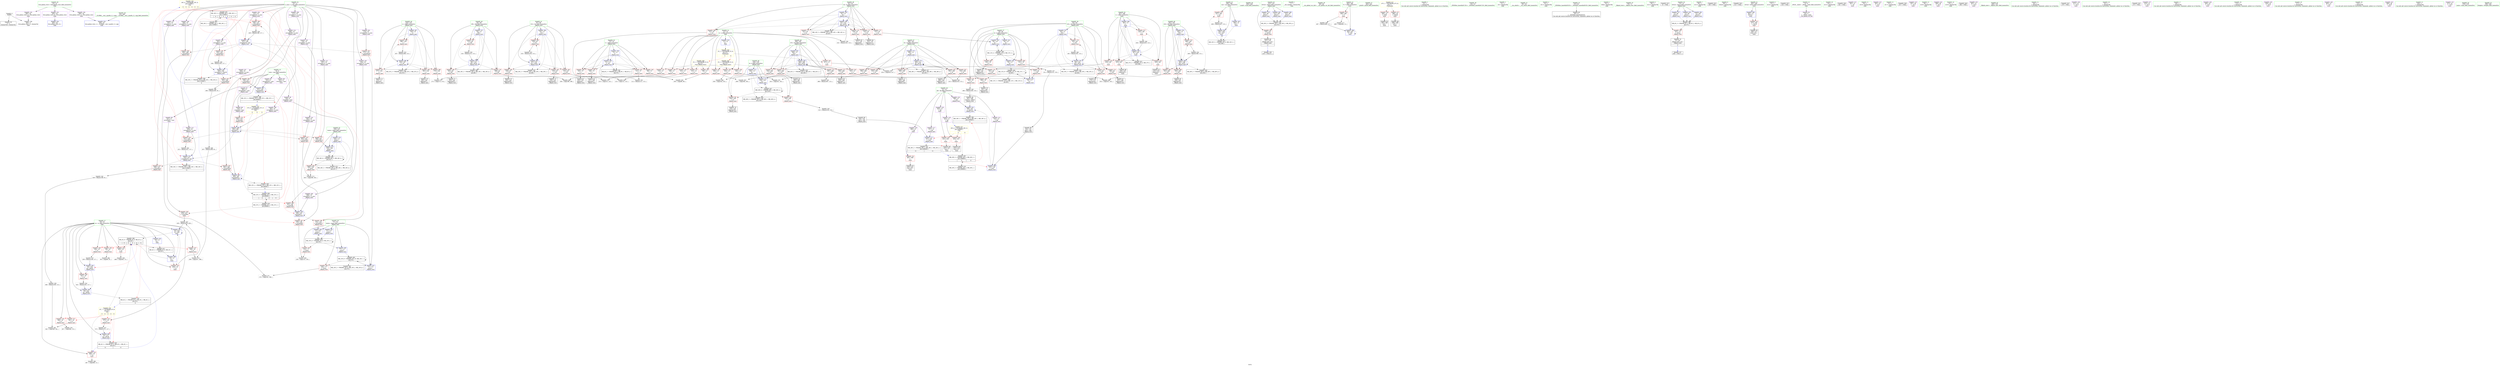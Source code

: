 digraph "SVFG" {
	label="SVFG";

	Node0x55f205cb8550 [shape=record,color=grey,label="{NodeID: 0\nNullPtr}"];
	Node0x55f205cb8550 -> Node0x55f205cedec0[style=solid];
	Node0x55f205cb8550 -> Node0x55f205cfa060[style=solid];
	Node0x55f205d2cb30 [shape=record,color=yellow,style=double,label="{NodeID: 526\n24V_4 = CSCHI(MR_24V_3)\npts\{110000 \}\nCS[]|{|<s1>11|<s2>11|<s3>11|<s4>11|<s5>11|<s6>11}}"];
	Node0x55f205d2cb30 -> Node0x55f205d18d70[style=dashed];
	Node0x55f205d2cb30:s1 -> Node0x55f205cf10b0[style=dashed,color=red];
	Node0x55f205d2cb30:s2 -> Node0x55f205cf1180[style=dashed,color=red];
	Node0x55f205d2cb30:s3 -> Node0x55f205cf1250[style=dashed,color=red];
	Node0x55f205d2cb30:s4 -> Node0x55f205cfba90[style=dashed,color=red];
	Node0x55f205d2cb30:s5 -> Node0x55f205cfc110[style=dashed,color=red];
	Node0x55f205d2cb30:s6 -> Node0x55f205d22b80[style=dashed,color=red];
	Node0x55f205d01580 [shape=record,color=grey,label="{NodeID: 360\n356 = cmp(354, 355, )\n}"];
	Node0x55f205cfc1e0 [shape=record,color=blue,label="{NodeID: 277\n327\<--326\n\<--conv\n_Z8pick_onev\n}"];
	Node0x55f205cfc1e0 -> Node0x55f205d23080[style=dashed];
	Node0x55f205cefed0 [shape=record,color=red,label="{NodeID: 194\n228\<--227\n\<--arrayidx57\n_Z8pick_twov\n}"];
	Node0x55f205cefed0 -> Node0x55f205cfb4e0[style=solid];
	Node0x55f205ced0f0 [shape=record,color=purple,label="{NodeID: 111\n307\<--10\narrayidx13\<--n_sum\n_Z8pick_onev\n}"];
	Node0x55f205ced0f0 -> Node0x55f205cf1180[style=solid];
	Node0x55f205ceb420 [shape=record,color=green,label="{NodeID: 28\n43\<--47\nllvm.global_ctors\<--llvm.global_ctors_field_insensitive\nGlob }"];
	Node0x55f205ceb420 -> Node0x55f205cf2b60[style=solid];
	Node0x55f205ceb420 -> Node0x55f205cf2c60[style=solid];
	Node0x55f205ceb420 -> Node0x55f205cf2d60[style=solid];
	Node0x55f205cf73f0 [shape=record,color=black,label="{NodeID: 388\nMR_22V_2 = PHI(MR_22V_3, MR_22V_1, MR_22V_1, )\npts\{90000 \}\n|{<s0>9}}"];
	Node0x55f205cf73f0:s0 -> Node0x55f205d2ca50[style=dashed,color=blue];
	Node0x55f205cf1590 [shape=record,color=red,label="{NodeID: 222\n437\<--383\n\<--cas\nmain\n}"];
	Node0x55f205cf1590 -> Node0x55f205d00800[style=solid];
	Node0x55f205cf30d0 [shape=record,color=red,label="{NodeID: 139\n199\<--12\n\<--n\n_Z8pick_twov\n}"];
	Node0x55f205cf30d0 -> Node0x55f205d01b80[style=solid];
	Node0x55f205cedbc0 [shape=record,color=green,label="{NodeID: 56\n403\<--404\nscanf\<--scanf_field_insensitive\n}"];
	Node0x55f205d1d870 [shape=record,color=black,label="{NodeID: 416\nMR_22V_2 = PHI(MR_22V_3, MR_22V_1, )\npts\{90000 \}\n}"];
	Node0x55f205d1d870 -> Node0x55f205cf1a70[style=dashed];
	Node0x55f205d1d870 -> Node0x55f205d18870[style=dashed];
	Node0x55f205cfed00 [shape=record,color=grey,label="{NodeID: 333\n368 = Binary(367, 113, )\n}"];
	Node0x55f205cfed00 -> Node0x55f205cfc6c0[style=solid];
	Node0x55f205cfabf0 [shape=record,color=blue,label="{NodeID: 250\n79\<--117\nk\<--\n_Z8pick_twov\n}"];
	Node0x55f205cfabf0 -> Node0x55f205d1a670[style=dashed];
	Node0x55f205cf4790 [shape=record,color=red,label="{NodeID: 167\n185\<--79\n\<--k\n_Z8pick_twov\n}"];
	Node0x55f205cf4790 -> Node0x55f205cffa80[style=solid];
	Node0x55f205cef370 [shape=record,color=black,label="{NodeID: 84\n251\<--376\n_Z8pick_onev_ret\<--\n_Z8pick_onev\n|{<s0>11}}"];
	Node0x55f205cef370:s0 -> Node0x55f205d46e10[style=solid,color=blue];
	Node0x55f205cbdbe0 [shape=record,color=green,label="{NodeID: 1\n7\<--1\n__dso_handle\<--dummyObj\nGlob }"];
	Node0x55f205d2cc10 [shape=record,color=yellow,style=double,label="{NodeID: 527\n26V_4 = CSCHI(MR_26V_3)\npts\{180000 \}\nCS[]|{|<s3>11|<s4>11}}"];
	Node0x55f205d2cc10 -> Node0x55f205cf1b40[style=dashed];
	Node0x55f205d2cc10 -> Node0x55f205cf1c10[style=dashed];
	Node0x55f205d2cc10 -> Node0x55f205d19270[style=dashed];
	Node0x55f205d2cc10:s3 -> Node0x55f205cfc1e0[style=dashed,color=red];
	Node0x55f205d2cc10:s4 -> Node0x55f205d23080[style=dashed,color=red];
	Node0x55f205d26c80 [shape=record,color=yellow,style=double,label="{NodeID: 444\n2V_1 = ENCHI(MR_2V_0)\npts\{14 \}\nFun[_Z8pick_onev]}"];
	Node0x55f205d26c80 -> Node0x55f205cf3270[style=dashed];
	Node0x55f205d26c80 -> Node0x55f205cf3340[style=dashed];
	Node0x55f205d26c80 -> Node0x55f205cf3410[style=dashed];
	Node0x55f205d26c80 -> Node0x55f205cf34e0[style=dashed];
	Node0x55f205d01700 [shape=record,color=grey,label="{NodeID: 361\n100 = cmp(98, 99, )\n}"];
	Node0x55f205cfc2b0 [shape=record,color=blue,label="{NodeID: 278\n262\<--13\ni20\<--\n_Z8pick_onev\n}"];
	Node0x55f205cfc2b0 -> Node0x55f205cf0a30[style=dashed];
	Node0x55f205cfc2b0 -> Node0x55f205cf0b00[style=dashed];
	Node0x55f205cfc2b0 -> Node0x55f205cf0bd0[style=dashed];
	Node0x55f205cfc2b0 -> Node0x55f205cfc450[style=dashed];
	Node0x55f205cfc2b0 -> Node0x55f205d21c80[style=dashed];
	Node0x55f205ceffa0 [shape=record,color=red,label="{NodeID: 195\n376\<--252\n\<--retval\n_Z8pick_onev\n}"];
	Node0x55f205ceffa0 -> Node0x55f205cef370[style=solid];
	Node0x55f205ced1c0 [shape=record,color=purple,label="{NodeID: 112\n320\<--10\narrayidx19\<--n_sum\n_Z8pick_onev\n}"];
	Node0x55f205ced1c0 -> Node0x55f205cf1250[style=solid];
	Node0x55f205ced1c0 -> Node0x55f205cfc110[style=solid];
	Node0x55f205ceb4f0 [shape=record,color=green,label="{NodeID: 29\n48\<--49\n__cxx_global_var_init\<--__cxx_global_var_init_field_insensitive\n}"];
	Node0x55f205cf78f0 [shape=record,color=black,label="{NodeID: 389\nMR_24V_2 = PHI(MR_24V_6, MR_24V_1, MR_24V_6, )\npts\{110000 \}\n|{<s0>9}}"];
	Node0x55f205cf78f0:s0 -> Node0x55f205d2cb30[style=dashed,color=blue];
	Node0x55f205cf1660 [shape=record,color=red,label="{NodeID: 223\n406\<--385\n\<--T\nmain\n}"];
	Node0x55f205cf1660 -> Node0x55f205d00f80[style=solid];
	Node0x55f205cf1660 -> Node0x55f205d02f00[style=solid];
	Node0x55f205cf31a0 [shape=record,color=red,label="{NodeID: 140\n222\<--12\n\<--n\n_Z8pick_twov\n}"];
	Node0x55f205cf31a0 -> Node0x55f205d02a80[style=solid];
	Node0x55f205cedcc0 [shape=record,color=green,label="{NodeID: 57\n442\<--443\nprintf\<--printf_field_insensitive\n}"];
	Node0x55f205d1dd70 [shape=record,color=black,label="{NodeID: 417\nMR_24V_2 = PHI(MR_24V_3, MR_24V_1, )\npts\{110000 \}\n}"];
	Node0x55f205d1dd70 -> Node0x55f205d18d70[style=dashed];
	Node0x55f205cfee80 [shape=record,color=grey,label="{NodeID: 334\n349 = Binary(348, 113, )\n}"];
	Node0x55f205cfee80 -> Node0x55f205cfc450[style=solid];
	Node0x55f205cfacc0 [shape=record,color=blue,label="{NodeID: 251\n83\<--13\ni20\<--\n_Z8pick_twov\n}"];
	Node0x55f205cfacc0 -> Node0x55f205cf4d40[style=dashed];
	Node0x55f205cfacc0 -> Node0x55f205cf4e10[style=dashed];
	Node0x55f205cfacc0 -> Node0x55f205cf4ee0[style=dashed];
	Node0x55f205cfacc0 -> Node0x55f205cf4fb0[style=dashed];
	Node0x55f205cfacc0 -> Node0x55f205cf5080[style=dashed];
	Node0x55f205cfacc0 -> Node0x55f205cfaf30[style=dashed];
	Node0x55f205cfacc0 -> Node0x55f205cf64f0[style=dashed];
	Node0x55f205cf4860 [shape=record,color=red,label="{NodeID: 168\n190\<--79\n\<--k\n_Z8pick_twov\n}"];
	Node0x55f205cf4860 -> Node0x55f205cee810[style=solid];
	Node0x55f205cef440 [shape=record,color=black,label="{NodeID: 85\n393\<--390\ncall\<--\nmain\n}"];
	Node0x55f205cbd4c0 [shape=record,color=green,label="{NodeID: 2\n13\<--1\n\<--dummyObj\nCan only get source location for instruction, argument, global var or function.}"];
	Node0x55f205d01880 [shape=record,color=grey,label="{NodeID: 362\n123 = cmp(121, 122, )\n}"];
	Node0x55f205cfc380 [shape=record,color=blue,label="{NodeID: 279\n252\<--94\nretval\<--\n_Z8pick_onev\n}"];
	Node0x55f205cfc380 -> Node0x55f205d20880[style=dashed];
	Node0x55f205cf0070 [shape=record,color=red,label="{NodeID: 196\n273\<--254\n\<--i\n_Z8pick_onev\n}"];
	Node0x55f205cf0070 -> Node0x55f205d02c00[style=solid];
	Node0x55f205ced290 [shape=record,color=purple,label="{NodeID: 113\n337\<--10\narrayidx25\<--n_sum\n_Z8pick_onev\n}"];
	Node0x55f205ced290 -> Node0x55f205cf1320[style=solid];
	Node0x55f205ceb5c0 [shape=record,color=green,label="{NodeID: 30\n52\<--53\n_ZNSt8ios_base4InitC1Ev\<--_ZNSt8ios_base4InitC1Ev_field_insensitive\n}"];
	Node0x55f205cf79e0 [shape=record,color=black,label="{NodeID: 390\nMR_26V_2 = PHI(MR_26V_4, MR_26V_1, MR_26V_4, )\npts\{180000 \}\n|{<s0>9}}"];
	Node0x55f205cf79e0:s0 -> Node0x55f205d2cc10[style=dashed,color=blue];
	Node0x55f205cf1730 [shape=record,color=red,label="{NodeID: 224\n416\<--387\n\<--i\nmain\n}"];
	Node0x55f205cf1730 -> Node0x55f205d03080[style=solid];
	Node0x55f205cf3270 [shape=record,color=red,label="{NodeID: 141\n274\<--12\n\<--n\n_Z8pick_onev\n}"];
	Node0x55f205cf3270 -> Node0x55f205d02c00[style=solid];
	Node0x55f205ceddc0 [shape=record,color=green,label="{NodeID: 58\n45\<--489\n_GLOBAL__sub_I_quailty_0_1.cpp\<--_GLOBAL__sub_I_quailty_0_1.cpp_field_insensitive\n}"];
	Node0x55f205ceddc0 -> Node0x55f205cf9f60[style=solid];
	Node0x55f205d0fb70 [shape=record,color=black,label="{NodeID: 418\nMR_26V_2 = PHI(MR_26V_3, MR_26V_1, )\npts\{180000 \}\n}"];
	Node0x55f205d0fb70 -> Node0x55f205d19270[style=dashed];
	Node0x55f205cff000 [shape=record,color=grey,label="{NodeID: 335\n112 = Binary(111, 113, )\n}"];
	Node0x55f205cff000 -> Node0x55f205cfa3d0[style=solid];
	Node0x55f205cfad90 [shape=record,color=blue,label="{NodeID: 252\n77\<--175\nmaxn\<--\n_Z8pick_twov\n}"];
	Node0x55f205cfad90 -> Node0x55f205d1a170[style=dashed];
	Node0x55f205cf4930 [shape=record,color=red,label="{NodeID: 169\n121\<--81\n\<--i4\n_Z8pick_twov\n}"];
	Node0x55f205cf4930 -> Node0x55f205d01880[style=solid];
	Node0x55f205cef510 [shape=record,color=black,label="{NodeID: 86\n399\<--396\ncall1\<--\nmain\n}"];
	Node0x55f205cb8a60 [shape=record,color=green,label="{NodeID: 3\n21\<--1\n.str\<--dummyObj\nGlob }"];
	Node0x55f205d01a00 [shape=record,color=grey,label="{NodeID: 363\n130 = cmp(125, 129, )\n}"];
	Node0x55f205cfc450 [shape=record,color=blue,label="{NodeID: 280\n262\<--349\ni20\<--inc31\n_Z8pick_onev\n}"];
	Node0x55f205cfc450 -> Node0x55f205cf0a30[style=dashed];
	Node0x55f205cfc450 -> Node0x55f205cf0b00[style=dashed];
	Node0x55f205cfc450 -> Node0x55f205cf0bd0[style=dashed];
	Node0x55f205cfc450 -> Node0x55f205cfc450[style=dashed];
	Node0x55f205cfc450 -> Node0x55f205d21c80[style=dashed];
	Node0x55f205cf0140 [shape=record,color=red,label="{NodeID: 197\n277\<--254\n\<--i\n_Z8pick_onev\n}"];
	Node0x55f205cf0140 -> Node0x55f205ceec20[style=solid];
	Node0x55f205ced360 [shape=record,color=purple,label="{NodeID: 114\n360\<--10\narrayidx38\<--n_sum\n_Z8pick_onev\n}"];
	Node0x55f205ced360 -> Node0x55f205cf13f0[style=solid];
	Node0x55f205ceb690 [shape=record,color=green,label="{NodeID: 31\n58\<--59\n__cxa_atexit\<--__cxa_atexit_field_insensitive\n}"];
	Node0x55f205cf1800 [shape=record,color=red,label="{NodeID: 225\n420\<--387\n\<--i\nmain\n}"];
	Node0x55f205cf1800 -> Node0x55f205cef5e0[style=solid];
	Node0x55f205cf3340 [shape=record,color=red,label="{NodeID: 142\n295\<--12\n\<--n\n_Z8pick_onev\n}"];
	Node0x55f205cf3340 -> Node0x55f205d02000[style=solid];
	Node0x55f205cedec0 [shape=record,color=black,label="{NodeID: 59\n2\<--3\ndummyVal\<--dummyVal\n}"];
	Node0x55f205cff180 [shape=record,color=grey,label="{NodeID: 336\n194 = Binary(193, 117, )\n}"];
	Node0x55f205cff180 -> Node0x55f205cfb0d0[style=solid];
	Node0x55f205cfae60 [shape=record,color=blue,label="{NodeID: 253\n79\<--177\nk\<--\n_Z8pick_twov\n}"];
	Node0x55f205cfae60 -> Node0x55f205d1a670[style=dashed];
	Node0x55f205cf4a00 [shape=record,color=red,label="{NodeID: 170\n126\<--81\n\<--i4\n_Z8pick_twov\n}"];
	Node0x55f205cf4a00 -> Node0x55f205cee260[style=solid];
	Node0x55f205cef5e0 [shape=record,color=black,label="{NodeID: 87\n421\<--420\nidxprom\<--\nmain\n}"];
	Node0x55f205cb92a0 [shape=record,color=green,label="{NodeID: 4\n23\<--1\n.str.1\<--dummyObj\nGlob }"];
	Node0x55f205d01b80 [shape=record,color=grey,label="{NodeID: 364\n200 = cmp(198, 199, )\n}"];
	Node0x55f205cfc520 [shape=record,color=blue,label="{NodeID: 281\n264\<--13\ni33\<--\n_Z8pick_onev\n}"];
	Node0x55f205cfc520 -> Node0x55f205cf0ca0[style=dashed];
	Node0x55f205cfc520 -> Node0x55f205cf0d70[style=dashed];
	Node0x55f205cfc520 -> Node0x55f205cf0e40[style=dashed];
	Node0x55f205cfc520 -> Node0x55f205cf0f10[style=dashed];
	Node0x55f205cfc520 -> Node0x55f205cfc6c0[style=dashed];
	Node0x55f205cfc520 -> Node0x55f205d22180[style=dashed];
	Node0x55f205cf0210 [shape=record,color=red,label="{NodeID: 198\n281\<--254\n\<--i\n_Z8pick_onev\n}"];
	Node0x55f205cf0210 -> Node0x55f205ceecf0[style=solid];
	Node0x55f205ced430 [shape=record,color=purple,label="{NodeID: 115\n155\<--15\n\<--pk\n_Z8pick_twov\n}"];
	Node0x55f205ced430 -> Node0x55f205cfaa50[style=solid];
	Node0x55f205ceb760 [shape=record,color=green,label="{NodeID: 32\n57\<--63\n_ZNSt8ios_base4InitD1Ev\<--_ZNSt8ios_base4InitD1Ev_field_insensitive\n}"];
	Node0x55f205ceb760 -> Node0x55f205cedfc0[style=solid];
	Node0x55f205cf18d0 [shape=record,color=red,label="{NodeID: 226\n425\<--387\n\<--i\nmain\n}"];
	Node0x55f205cf18d0 -> Node0x55f205cef6b0[style=solid];
	Node0x55f205cf3410 [shape=record,color=red,label="{NodeID: 143\n332\<--12\n\<--n\n_Z8pick_onev\n}"];
	Node0x55f205cf3410 -> Node0x55f205d02180[style=solid];
	Node0x55f205cedfc0 [shape=record,color=black,label="{NodeID: 60\n56\<--57\n\<--_ZNSt8ios_base4InitD1Ev\nCan only get source location for instruction, argument, global var or function.}"];
	Node0x55f205cff300 [shape=record,color=grey,label="{NodeID: 337\n372 = Binary(371, 117, )\n}"];
	Node0x55f205cff300 -> Node0x55f205cfc790[style=solid];
	Node0x55f205cfaf30 [shape=record,color=blue,label="{NodeID: 254\n83\<--182\ni20\<--inc32\n_Z8pick_twov\n}"];
	Node0x55f205cfaf30 -> Node0x55f205cf4d40[style=dashed];
	Node0x55f205cfaf30 -> Node0x55f205cf4e10[style=dashed];
	Node0x55f205cfaf30 -> Node0x55f205cf4ee0[style=dashed];
	Node0x55f205cfaf30 -> Node0x55f205cf4fb0[style=dashed];
	Node0x55f205cfaf30 -> Node0x55f205cf5080[style=dashed];
	Node0x55f205cfaf30 -> Node0x55f205cfaf30[style=dashed];
	Node0x55f205cfaf30 -> Node0x55f205cf64f0[style=dashed];
	Node0x55f205cf4ad0 [shape=record,color=red,label="{NodeID: 171\n132\<--81\n\<--i4\n_Z8pick_twov\n}"];
	Node0x55f205cf4ad0 -> Node0x55f205cee330[style=solid];
	Node0x55f205cef6b0 [shape=record,color=black,label="{NodeID: 88\n426\<--425\nidxprom5\<--\nmain\n}"];
	Node0x55f205cb93c0 [shape=record,color=green,label="{NodeID: 5\n25\<--1\nstdin\<--dummyObj\nGlob }"];
	Node0x55f205d01d00 [shape=record,color=grey,label="{NodeID: 365\n342 = cmp(340, 341, )\n}"];
	Node0x55f205cfc5f0 [shape=record,color=blue,label="{NodeID: 282\n364\<--361\narrayidx40\<--\n_Z8pick_onev\n}"];
	Node0x55f205cfc5f0 -> Node0x55f205cfc5f0[style=dashed];
	Node0x55f205cfc5f0 -> Node0x55f205d22680[style=dashed];
	Node0x55f205cf02e0 [shape=record,color=red,label="{NodeID: 199\n286\<--254\n\<--i\n_Z8pick_onev\n}"];
	Node0x55f205cf02e0 -> Node0x55f205d00b00[style=solid];
	Node0x55f205cf1d90 [shape=record,color=purple,label="{NodeID: 116\n188\<--15\n\<--pk\n_Z8pick_twov\n}"];
	Node0x55f205cf1d90 -> Node0x55f205cfb000[style=solid];
	Node0x55f205ceb830 [shape=record,color=green,label="{NodeID: 33\n70\<--71\n_Z8pick_twov\<--_Z8pick_twov_field_insensitive\n}"];
	Node0x55f205cf19a0 [shape=record,color=red,label="{NodeID: 227\n433\<--387\n\<--i\nmain\n}"];
	Node0x55f205cf19a0 -> Node0x55f205d00500[style=solid];
	Node0x55f205cf34e0 [shape=record,color=red,label="{NodeID: 144\n355\<--12\n\<--n\n_Z8pick_onev\n}"];
	Node0x55f205cf34e0 -> Node0x55f205d01580[style=solid];
	Node0x55f205cee0c0 [shape=record,color=black,label="{NodeID: 61\n103\<--102\nidxprom\<--\n_Z8pick_twov\n}"];
	Node0x55f205cff480 [shape=record,color=grey,label="{NodeID: 338\n142 = Binary(141, 113, )\n}"];
	Node0x55f205cff480 -> Node0x55f205cfa8b0[style=solid];
	Node0x55f205cfb000 [shape=record,color=blue,label="{NodeID: 255\n188\<--187\n\<--conv35\n_Z8pick_twov\n}"];
	Node0x55f205cfb000 -> Node0x55f205cf79e0[style=dashed];
	Node0x55f205cf4ba0 [shape=record,color=red,label="{NodeID: 172\n137\<--81\n\<--i4\n_Z8pick_twov\n}"];
	Node0x55f205cf4ba0 -> Node0x55f205cfa7e0[style=solid];
	Node0x55f205cef780 [shape=record,color=black,label="{NodeID: 89\n452\<--451\nconv\<--\nmain\n}"];
	Node0x55f205cbd1c0 [shape=record,color=green,label="{NodeID: 6\n26\<--1\n.str.2\<--dummyObj\nGlob }"];
	Node0x55f2058ebae0 [shape=record,color=black,label="{NodeID: 532\n55 = PHI()\n}"];
	Node0x55f205d01e80 [shape=record,color=grey,label="{NodeID: 366\n467 = cmp(466, 13, )\n}"];
	Node0x55f205cfc6c0 [shape=record,color=blue,label="{NodeID: 283\n264\<--368\ni33\<--inc42\n_Z8pick_onev\n}"];
	Node0x55f205cfc6c0 -> Node0x55f205cf0ca0[style=dashed];
	Node0x55f205cfc6c0 -> Node0x55f205cf0d70[style=dashed];
	Node0x55f205cfc6c0 -> Node0x55f205cf0e40[style=dashed];
	Node0x55f205cfc6c0 -> Node0x55f205cf0f10[style=dashed];
	Node0x55f205cfc6c0 -> Node0x55f205cfc6c0[style=dashed];
	Node0x55f205cfc6c0 -> Node0x55f205d22180[style=dashed];
	Node0x55f205cf03b0 [shape=record,color=red,label="{NodeID: 200\n298\<--256\n\<--maxn\n_Z8pick_onev\n}"];
	Node0x55f205cf03b0 -> Node0x55f205d02780[style=solid];
	Node0x55f205cf1e60 [shape=record,color=purple,label="{NodeID: 117\n327\<--15\n\<--pk\n_Z8pick_onev\n}"];
	Node0x55f205cf1e60 -> Node0x55f205cfc1e0[style=solid];
	Node0x55f205ceb930 [shape=record,color=green,label="{NodeID: 34\n73\<--74\nretval\<--retval_field_insensitive\n_Z8pick_twov\n}"];
	Node0x55f205ceb930 -> Node0x55f205cf4040[style=solid];
	Node0x55f205ceb930 -> Node0x55f205cfa160[style=solid];
	Node0x55f205ceb930 -> Node0x55f205cfb270[style=solid];
	Node0x55f205ceb930 -> Node0x55f205cfb820[style=solid];
	Node0x55f205cf1a70 [shape=record,color=red,label="{NodeID: 228\n428\<--427\n\<--arrayidx6\nmain\n}"];
	Node0x55f205cf1a70 -> Node0x55f205d00200[style=solid];
	Node0x55f205cf35b0 [shape=record,color=red,label="{NodeID: 145\n417\<--12\n\<--n\nmain\n}"];
	Node0x55f205cf35b0 -> Node0x55f205d03080[style=solid];
	Node0x55f205cee190 [shape=record,color=black,label="{NodeID: 62\n107\<--106\nidxprom2\<--\n_Z8pick_twov\n}"];
	Node0x55f205d1feb0 [shape=record,color=black,label="{NodeID: 422\nMR_32V_2 = PHI(MR_32V_4, MR_32V_1, MR_32V_4, )\npts\{255 \}\n}"];
	Node0x55f205cff600 [shape=record,color=grey,label="{NodeID: 339\n340 = Binary(339, 113, )\n}"];
	Node0x55f205cff600 -> Node0x55f205d01d00[style=solid];
	Node0x55f205cfb0d0 [shape=record,color=blue,label="{NodeID: 256\n192\<--194\narrayidx37\<--dec38\n_Z8pick_twov\n}"];
	Node0x55f205cfb0d0 -> Node0x55f205cefe00[style=dashed];
	Node0x55f205cfb0d0 -> Node0x55f205cefed0[style=dashed];
	Node0x55f205cfb0d0 -> Node0x55f205cf78f0[style=dashed];
	Node0x55f205cf4c70 [shape=record,color=red,label="{NodeID: 173\n141\<--81\n\<--i4\n_Z8pick_twov\n}"];
	Node0x55f205cf4c70 -> Node0x55f205cff480[style=solid];
	Node0x55f205cef850 [shape=record,color=black,label="{NodeID: 90\n455\<--454\nconv13\<--\nmain\n}"];
	Node0x55f205cbd580 [shape=record,color=green,label="{NodeID: 7\n28\<--1\n.str.3\<--dummyObj\nGlob }"];
	Node0x55f205d467e0 [shape=record,color=black,label="{NodeID: 533\n402 = PHI()\n}"];
	Node0x55f205d02000 [shape=record,color=grey,label="{NodeID: 367\n296 = cmp(294, 295, )\n}"];
	Node0x55f205cfc790 [shape=record,color=blue,label="{NodeID: 284\n19\<--372\nss\<--dec44\n_Z8pick_onev\n}"];
	Node0x55f205cfc790 -> Node0x55f205d20380[style=dashed];
	Node0x55f205cf0480 [shape=record,color=red,label="{NodeID: 201\n318\<--258\n\<--k\n_Z8pick_onev\n}"];
	Node0x55f205cf0480 -> Node0x55f205ceef60[style=solid];
	Node0x55f205cf1f30 [shape=record,color=purple,label="{NodeID: 118\n450\<--15\n\<--pk\nmain\n}"];
	Node0x55f205cf1f30 -> Node0x55f205cf1b40[style=solid];
	Node0x55f205ceba00 [shape=record,color=green,label="{NodeID: 35\n75\<--76\ni\<--i_field_insensitive\n_Z8pick_twov\n}"];
	Node0x55f205ceba00 -> Node0x55f205cf4110[style=solid];
	Node0x55f205ceba00 -> Node0x55f205cf41e0[style=solid];
	Node0x55f205ceba00 -> Node0x55f205cf42b0[style=solid];
	Node0x55f205ceba00 -> Node0x55f205cf4380[style=solid];
	Node0x55f205ceba00 -> Node0x55f205cfa230[style=solid];
	Node0x55f205ceba00 -> Node0x55f205cfa3d0[style=solid];
	Node0x55f205cf1b40 [shape=record,color=red,label="{NodeID: 229\n451\<--450\n\<--\nmain\n}"];
	Node0x55f205cf1b40 -> Node0x55f205cef780[style=solid];
	Node0x55f205cf3680 [shape=record,color=red,label="{NodeID: 146\n89\<--19\n\<--ss\n_Z8pick_twov\n}"];
	Node0x55f205cf3680 -> Node0x55f205d02300[style=solid];
	Node0x55f205cee260 [shape=record,color=black,label="{NodeID: 63\n127\<--126\nidxprom8\<--\n_Z8pick_twov\n}"];
	Node0x55f205d20380 [shape=record,color=black,label="{NodeID: 423\nMR_4V_2 = PHI(MR_4V_3, MR_4V_1, MR_4V_1, )\npts\{20 \}\n|{<s0>11|<s1>11}}"];
	Node0x55f205d20380:s0 -> Node0x55f205cf3dd0[style=dashed,color=blue];
	Node0x55f205d20380:s1 -> Node0x55f205d18370[style=dashed,color=blue];
	Node0x55f205cff780 [shape=record,color=grey,label="{NodeID: 340\n182 = Binary(181, 113, )\n}"];
	Node0x55f205cff780 -> Node0x55f205cfaf30[style=solid];
	Node0x55f205cfb1a0 [shape=record,color=blue,label="{NodeID: 257\n85\<--13\ni39\<--\n_Z8pick_twov\n}"];
	Node0x55f205cfb1a0 -> Node0x55f205cf5150[style=dashed];
	Node0x55f205cfb1a0 -> Node0x55f205cf5220[style=dashed];
	Node0x55f205cfb1a0 -> Node0x55f205cf52f0[style=dashed];
	Node0x55f205cfb1a0 -> Node0x55f205cfb340[style=dashed];
	Node0x55f205cfb1a0 -> Node0x55f205cf69f0[style=dashed];
	Node0x55f205cf4d40 [shape=record,color=red,label="{NodeID: 174\n161\<--83\n\<--i20\n_Z8pick_twov\n}"];
	Node0x55f205cf4d40 -> Node0x55f205d02480[style=solid];
	Node0x55f205cef920 [shape=record,color=black,label="{NodeID: 91\n462\<--461\nconv16\<--\nmain\n}"];
	Node0x55f205cbd610 [shape=record,color=green,label="{NodeID: 8\n30\<--1\nstdout\<--dummyObj\nGlob }"];
	Node0x55f205d468e0 [shape=record,color=black,label="{NodeID: 534\n412 = PHI()\n}"];
	Node0x55f205d02180 [shape=record,color=grey,label="{NodeID: 368\n333 = cmp(331, 332, )\n}"];
	Node0x55f205cfc860 [shape=record,color=blue,label="{NodeID: 285\n252\<--245\nretval\<--\n_Z8pick_onev\n}"];
	Node0x55f205cfc860 -> Node0x55f205d20880[style=dashed];
	Node0x55f205cf0550 [shape=record,color=red,label="{NodeID: 202\n324\<--258\n\<--k\n_Z8pick_onev\n}"];
	Node0x55f205cf0550 -> Node0x55f205cffc00[style=solid];
	Node0x55f205cf2000 [shape=record,color=purple,label="{NodeID: 119\n453\<--15\n\<--pk\nmain\n}"];
	Node0x55f205cf2000 -> Node0x55f205cf1c10[style=solid];
	Node0x55f205cebad0 [shape=record,color=green,label="{NodeID: 36\n77\<--78\nmaxn\<--maxn_field_insensitive\n_Z8pick_twov\n}"];
	Node0x55f205cebad0 -> Node0x55f205cf4450[style=solid];
	Node0x55f205cebad0 -> Node0x55f205cf4520[style=solid];
	Node0x55f205cebad0 -> Node0x55f205cfa4a0[style=solid];
	Node0x55f205cebad0 -> Node0x55f205cfa710[style=solid];
	Node0x55f205cebad0 -> Node0x55f205cfab20[style=solid];
	Node0x55f205cebad0 -> Node0x55f205cfad90[style=solid];
	Node0x55f205cf1c10 [shape=record,color=red,label="{NodeID: 230\n454\<--453\n\<--\nmain\n}"];
	Node0x55f205cf1c10 -> Node0x55f205cef850[style=solid];
	Node0x55f205cf3750 [shape=record,color=red,label="{NodeID: 147\n208\<--19\n\<--ss\n_Z8pick_twov\n}"];
	Node0x55f205cf3750 -> Node0x55f205d02900[style=solid];
	Node0x55f205cee330 [shape=record,color=black,label="{NodeID: 64\n133\<--132\nidxprom12\<--\n_Z8pick_twov\n}"];
	Node0x55f205d20880 [shape=record,color=black,label="{NodeID: 424\nMR_30V_3 = PHI(MR_30V_5, MR_30V_2, MR_30V_4, )\npts\{253 \}\n}"];
	Node0x55f205d20880 -> Node0x55f205ceffa0[style=dashed];
	Node0x55f205cff900 [shape=record,color=grey,label="{NodeID: 341\n339 = Binary(338, 91, )\n}"];
	Node0x55f205cff900 -> Node0x55f205cff600[style=solid];
	Node0x55f205cfb270 [shape=record,color=blue,label="{NodeID: 258\n73\<--94\nretval\<--\n_Z8pick_twov\n}"];
	Node0x55f205cfb270 -> Node0x55f205d10470[style=dashed];
	Node0x55f205cf4e10 [shape=record,color=red,label="{NodeID: 175\n166\<--83\n\<--i20\n_Z8pick_twov\n}"];
	Node0x55f205cf4e10 -> Node0x55f205cee5a0[style=solid];
	Node0x55f205cef9f0 [shape=record,color=black,label="{NodeID: 92\n380\<--477\nmain_ret\<--\nmain\n}"];
	Node0x55f205cbd970 [shape=record,color=green,label="{NodeID: 9\n31\<--1\n.str.4\<--dummyObj\nGlob }"];
	Node0x55f205d469e0 [shape=record,color=black,label="{NodeID: 535\n424 = PHI()\n}"];
	Node0x55f205d02300 [shape=record,color=grey,label="{NodeID: 369\n90 = cmp(89, 91, )\n}"];
	Node0x55f205cfc930 [shape=record,color=blue,label="{NodeID: 286\n381\<--13\nretval\<--\nmain\n}"];
	Node0x55f205cfc930 -> Node0x55f205cf14c0[style=dashed];
	Node0x55f205cf0620 [shape=record,color=red,label="{NodeID: 203\n294\<--260\n\<--i4\n_Z8pick_onev\n}"];
	Node0x55f205cf0620 -> Node0x55f205d02000[style=solid];
	Node0x55f205cf20d0 [shape=record,color=purple,label="{NodeID: 120\n460\<--15\n\<--pk\nmain\n}"];
	Node0x55f205cf20d0 -> Node0x55f205cf9c00[style=solid];
	Node0x55f205cebba0 [shape=record,color=green,label="{NodeID: 37\n79\<--80\nk\<--k_field_insensitive\n_Z8pick_twov\n}"];
	Node0x55f205cebba0 -> Node0x55f205cf45f0[style=solid];
	Node0x55f205cebba0 -> Node0x55f205cf46c0[style=solid];
	Node0x55f205cebba0 -> Node0x55f205cf4790[style=solid];
	Node0x55f205cebba0 -> Node0x55f205cf4860[style=solid];
	Node0x55f205cebba0 -> Node0x55f205cfa570[style=solid];
	Node0x55f205cebba0 -> Node0x55f205cfa7e0[style=solid];
	Node0x55f205cebba0 -> Node0x55f205cfabf0[style=solid];
	Node0x55f205cebba0 -> Node0x55f205cfae60[style=solid];
	Node0x55f205cf9c00 [shape=record,color=red,label="{NodeID: 231\n461\<--460\n\<--\nmain\n}"];
	Node0x55f205cf9c00 -> Node0x55f205cef920[style=solid];
	Node0x55f205cf3820 [shape=record,color=red,label="{NodeID: 148\n238\<--19\n\<--ss\n_Z8pick_twov\n}"];
	Node0x55f205cf3820 -> Node0x55f205d00980[style=solid];
	Node0x55f205cee400 [shape=record,color=black,label="{NodeID: 65\n146\<--145\nidxprom18\<--\n_Z8pick_twov\n}"];
	Node0x55f205d20d80 [shape=record,color=black,label="{NodeID: 425\nMR_34V_2 = PHI(MR_34V_4, MR_34V_1, MR_34V_4, )\npts\{257 \}\n}"];
	Node0x55f205cffa80 [shape=record,color=grey,label="{NodeID: 342\n186 = Binary(185, 153, )\n}"];
	Node0x55f205cffa80 -> Node0x55f205cee740[style=solid];
	Node0x55f205cfb340 [shape=record,color=blue,label="{NodeID: 259\n85\<--216\ni39\<--inc50\n_Z8pick_twov\n}"];
	Node0x55f205cfb340 -> Node0x55f205cf5150[style=dashed];
	Node0x55f205cfb340 -> Node0x55f205cf5220[style=dashed];
	Node0x55f205cfb340 -> Node0x55f205cf52f0[style=dashed];
	Node0x55f205cfb340 -> Node0x55f205cfb340[style=dashed];
	Node0x55f205cfb340 -> Node0x55f205cf69f0[style=dashed];
	Node0x55f205cf4ee0 [shape=record,color=red,label="{NodeID: 176\n172\<--83\n\<--i20\n_Z8pick_twov\n}"];
	Node0x55f205cf4ee0 -> Node0x55f205cee670[style=solid];
	Node0x55f205cefac0 [shape=record,color=purple,label="{NodeID: 93\n54\<--4\n\<--_ZStL8__ioinit\n__cxx_global_var_init\n}"];
	Node0x55f205cbda00 [shape=record,color=green,label="{NodeID: 10\n33\<--1\n.str.5\<--dummyObj\nGlob }"];
	Node0x55f205d46ae0 [shape=record,color=black,label="{NodeID: 536\n441 = PHI()\n}"];
	Node0x55f205d02480 [shape=record,color=grey,label="{NodeID: 370\n163 = cmp(161, 162, )\n}"];
	Node0x55f205cfca00 [shape=record,color=blue,label="{NodeID: 287\n383\<--13\ncas\<--\nmain\n}"];
	Node0x55f205cfca00 -> Node0x55f205d1c970[style=dashed];
	Node0x55f205cf06f0 [shape=record,color=red,label="{NodeID: 204\n299\<--260\n\<--i4\n_Z8pick_onev\n}"];
	Node0x55f205cf06f0 -> Node0x55f205ceedc0[style=solid];
	Node0x55f205cf21a0 [shape=record,color=purple,label="{NodeID: 121\n391\<--21\n\<--.str\nmain\n}"];
	Node0x55f205cebc70 [shape=record,color=green,label="{NodeID: 38\n81\<--82\ni4\<--i4_field_insensitive\n_Z8pick_twov\n}"];
	Node0x55f205cebc70 -> Node0x55f205cf4930[style=solid];
	Node0x55f205cebc70 -> Node0x55f205cf4a00[style=solid];
	Node0x55f205cebc70 -> Node0x55f205cf4ad0[style=solid];
	Node0x55f205cebc70 -> Node0x55f205cf4ba0[style=solid];
	Node0x55f205cebc70 -> Node0x55f205cf4c70[style=solid];
	Node0x55f205cebc70 -> Node0x55f205cfa640[style=solid];
	Node0x55f205cebc70 -> Node0x55f205cfa8b0[style=solid];
	Node0x55f205cf9c90 [shape=record,color=blue,label="{NodeID: 232\n12\<--13\nn\<--\nGlob }"];
	Node0x55f205cf9c90 -> Node0x55f205d28140[style=dashed];
	Node0x55f205cf38f0 [shape=record,color=red,label="{NodeID: 149\n241\<--19\n\<--ss\n_Z8pick_twov\n}"];
	Node0x55f205cf38f0 -> Node0x55f205d00c80[style=solid];
	Node0x55f205cee4d0 [shape=record,color=black,label="{NodeID: 66\n154\<--152\nconv\<--add\n_Z8pick_twov\n}"];
	Node0x55f205cee4d0 -> Node0x55f205cfaa50[style=solid];
	Node0x55f205d21280 [shape=record,color=black,label="{NodeID: 426\nMR_36V_2 = PHI(MR_36V_4, MR_36V_1, MR_36V_4, )\npts\{259 \}\n}"];
	Node0x55f205cffc00 [shape=record,color=grey,label="{NodeID: 343\n325 = Binary(324, 153, )\n}"];
	Node0x55f205cffc00 -> Node0x55f205cef030[style=solid];
	Node0x55f205cfb410 [shape=record,color=blue,label="{NodeID: 260\n87\<--13\ni52\<--\n_Z8pick_twov\n}"];
	Node0x55f205cfb410 -> Node0x55f205cf53c0[style=dashed];
	Node0x55f205cfb410 -> Node0x55f205cf5490[style=dashed];
	Node0x55f205cfb410 -> Node0x55f205cf5560[style=dashed];
	Node0x55f205cfb410 -> Node0x55f205cf5630[style=dashed];
	Node0x55f205cfb410 -> Node0x55f205cfb5b0[style=dashed];
	Node0x55f205cfb410 -> Node0x55f205cf6ef0[style=dashed];
	Node0x55f205cf4fb0 [shape=record,color=red,label="{NodeID: 177\n177\<--83\n\<--i20\n_Z8pick_twov\n}"];
	Node0x55f205cf4fb0 -> Node0x55f205cfae60[style=solid];
	Node0x55f205cefb90 [shape=record,color=purple,label="{NodeID: 94\n104\<--8\narrayidx\<--sum\n_Z8pick_twov\n}"];
	Node0x55f205cefb90 -> Node0x55f205cf5700[style=solid];
	Node0x55f205cea080 [shape=record,color=green,label="{NodeID: 11\n35\<--1\n.str.6\<--dummyObj\nGlob }"];
	Node0x55f205d46be0 [shape=record,color=black,label="{NodeID: 537\n448 = PHI(72, )\n}"];
	Node0x55f205d02600 [shape=record,color=grey,label="{NodeID: 371\n170 = cmp(165, 169, )\n}"];
	Node0x55f205cfcad0 [shape=record,color=blue,label="{NodeID: 288\n385\<--407\nT\<--dec\nmain\n}"];
	Node0x55f205cfcad0 -> Node0x55f205cf1660[style=dashed];
	Node0x55f205cfcad0 -> Node0x55f205cfcad0[style=dashed];
	Node0x55f205cf07c0 [shape=record,color=red,label="{NodeID: 205\n305\<--260\n\<--i4\n_Z8pick_onev\n}"];
	Node0x55f205cf07c0 -> Node0x55f205ceee90[style=solid];
	Node0x55f205cf2270 [shape=record,color=purple,label="{NodeID: 122\n392\<--23\n\<--.str.1\nmain\n}"];
	Node0x55f205cebd40 [shape=record,color=green,label="{NodeID: 39\n83\<--84\ni20\<--i20_field_insensitive\n_Z8pick_twov\n}"];
	Node0x55f205cebd40 -> Node0x55f205cf4d40[style=solid];
	Node0x55f205cebd40 -> Node0x55f205cf4e10[style=solid];
	Node0x55f205cebd40 -> Node0x55f205cf4ee0[style=solid];
	Node0x55f205cebd40 -> Node0x55f205cf4fb0[style=solid];
	Node0x55f205cebd40 -> Node0x55f205cf5080[style=solid];
	Node0x55f205cebd40 -> Node0x55f205cfacc0[style=solid];
	Node0x55f205cebd40 -> Node0x55f205cfaf30[style=solid];
	Node0x55f205d18370 [shape=record,color=black,label="{NodeID: 399\nMR_4V_6 = PHI(MR_4V_8, MR_4V_4, )\npts\{20 \}\n|{|<s2>9|<s3>9|<s4>9|<s5>9|<s6>9}}"];
	Node0x55f205d18370 -> Node0x55f205cf3d00[style=dashed];
	Node0x55f205d18370 -> Node0x55f205d1c470[style=dashed];
	Node0x55f205d18370:s2 -> Node0x55f205cf3680[style=dashed,color=red];
	Node0x55f205d18370:s3 -> Node0x55f205cf3750[style=dashed,color=red];
	Node0x55f205d18370:s4 -> Node0x55f205cf3820[style=dashed,color=red];
	Node0x55f205d18370:s5 -> Node0x55f205cfb680[style=dashed,color=red];
	Node0x55f205d18370:s6 -> Node0x55f205d10380[style=dashed,color=red];
	Node0x55f205cf9d60 [shape=record,color=blue,label="{NodeID: 233\n19\<--13\nss\<--\nGlob }"];
	Node0x55f205cf9d60 -> Node0x55f205d1c470[style=dashed];
	Node0x55f205cf39c0 [shape=record,color=red,label="{NodeID: 150\n266\<--19\n\<--ss\n_Z8pick_onev\n}"];
	Node0x55f205cf39c0 -> Node0x55f205d02d80[style=solid];
	Node0x55f205cee5a0 [shape=record,color=black,label="{NodeID: 67\n167\<--166\nidxprom24\<--\n_Z8pick_twov\n}"];
	Node0x55f205d21780 [shape=record,color=black,label="{NodeID: 427\nMR_38V_2 = PHI(MR_38V_4, MR_38V_1, MR_38V_4, )\npts\{261 \}\n}"];
	Node0x55f205cffd80 [shape=record,color=grey,label="{NodeID: 344\n322 = Binary(321, 117, )\n}"];
	Node0x55f205cffd80 -> Node0x55f205cfc110[style=solid];
	Node0x55f205cfb4e0 [shape=record,color=blue,label="{NodeID: 261\n231\<--228\narrayidx59\<--\n_Z8pick_twov\n}"];
	Node0x55f205cfb4e0 -> Node0x55f205cfb4e0[style=dashed];
	Node0x55f205cfb4e0 -> Node0x55f205cf73f0[style=dashed];
	Node0x55f205cf5080 [shape=record,color=red,label="{NodeID: 178\n181\<--83\n\<--i20\n_Z8pick_twov\n}"];
	Node0x55f205cf5080 -> Node0x55f205cff780[style=solid];
	Node0x55f205cefc60 [shape=record,color=purple,label="{NodeID: 95\n231\<--8\narrayidx59\<--sum\n_Z8pick_twov\n}"];
	Node0x55f205cefc60 -> Node0x55f205cfb4e0[style=solid];
	Node0x55f205cea150 [shape=record,color=green,label="{NodeID: 12\n37\<--1\n.str.7\<--dummyObj\nGlob }"];
	Node0x55f205d46d40 [shape=record,color=black,label="{NodeID: 538\n457 = PHI()\n}"];
	Node0x55f205d02780 [shape=record,color=grey,label="{NodeID: 372\n303 = cmp(298, 302, )\n}"];
	Node0x55f205cfcba0 [shape=record,color=blue,label="{NodeID: 289\n19\<--13\nss\<--\nmain\n}"];
	Node0x55f205cfcba0 -> Node0x55f205cf3c30[style=dashed];
	Node0x55f205cfcba0 -> Node0x55f205cfcd40[style=dashed];
	Node0x55f205cfcba0 -> Node0x55f205d18370[style=dashed];
	Node0x55f205cf0890 [shape=record,color=red,label="{NodeID: 206\n310\<--260\n\<--i4\n_Z8pick_onev\n}"];
	Node0x55f205cf0890 -> Node0x55f205cfbf70[style=solid];
	Node0x55f205cf2340 [shape=record,color=purple,label="{NodeID: 123\n397\<--26\n\<--.str.2\nmain\n}"];
	Node0x55f205cebe10 [shape=record,color=green,label="{NodeID: 40\n85\<--86\ni39\<--i39_field_insensitive\n_Z8pick_twov\n}"];
	Node0x55f205cebe10 -> Node0x55f205cf5150[style=solid];
	Node0x55f205cebe10 -> Node0x55f205cf5220[style=solid];
	Node0x55f205cebe10 -> Node0x55f205cf52f0[style=solid];
	Node0x55f205cebe10 -> Node0x55f205cfb1a0[style=solid];
	Node0x55f205cebe10 -> Node0x55f205cfb340[style=solid];
	Node0x55f205d18870 [shape=record,color=black,label="{NodeID: 400\nMR_22V_3 = PHI(MR_22V_5, MR_22V_2, )\npts\{90000 \}\n|{|<s1>9|<s2>9|<s3>9}}"];
	Node0x55f205d18870 -> Node0x55f205d1d870[style=dashed];
	Node0x55f205d18870:s1 -> Node0x55f205cf5700[style=dashed,color=red];
	Node0x55f205d18870:s2 -> Node0x55f205cfb4e0[style=dashed,color=red];
	Node0x55f205d18870:s3 -> Node0x55f205cf73f0[style=dashed,color=red];
	Node0x55f205cf9e60 [shape=record,color=blue,label="{NodeID: 234\n493\<--44\nllvm.global_ctors_0\<--\nGlob }"];
	Node0x55f205cf3a90 [shape=record,color=red,label="{NodeID: 151\n341\<--19\n\<--ss\n_Z8pick_onev\n}"];
	Node0x55f205cf3a90 -> Node0x55f205d01d00[style=solid];
	Node0x55f205cee670 [shape=record,color=black,label="{NodeID: 68\n173\<--172\nidxprom28\<--\n_Z8pick_twov\n}"];
	Node0x55f205d21c80 [shape=record,color=black,label="{NodeID: 428\nMR_40V_2 = PHI(MR_40V_4, MR_40V_1, MR_40V_4, )\npts\{263 \}\n}"];
	Node0x55f205cfff00 [shape=record,color=grey,label="{NodeID: 345\n315 = Binary(314, 113, )\n}"];
	Node0x55f205cfff00 -> Node0x55f205cfc040[style=solid];
	Node0x55f205cfb5b0 [shape=record,color=blue,label="{NodeID: 262\n87\<--235\ni52\<--inc61\n_Z8pick_twov\n}"];
	Node0x55f205cfb5b0 -> Node0x55f205cf53c0[style=dashed];
	Node0x55f205cfb5b0 -> Node0x55f205cf5490[style=dashed];
	Node0x55f205cfb5b0 -> Node0x55f205cf5560[style=dashed];
	Node0x55f205cfb5b0 -> Node0x55f205cf5630[style=dashed];
	Node0x55f205cfb5b0 -> Node0x55f205cfb5b0[style=dashed];
	Node0x55f205cfb5b0 -> Node0x55f205cf6ef0[style=dashed];
	Node0x55f205cf5150 [shape=record,color=red,label="{NodeID: 179\n198\<--85\n\<--i39\n_Z8pick_twov\n}"];
	Node0x55f205cf5150 -> Node0x55f205d01b80[style=solid];
	Node0x55f205cec4c0 [shape=record,color=purple,label="{NodeID: 96\n279\<--8\narrayidx\<--sum\n_Z8pick_onev\n}"];
	Node0x55f205cec4c0 -> Node0x55f205cf0fe0[style=solid];
	Node0x55f205cea9b0 [shape=record,color=green,label="{NodeID: 13\n39\<--1\n.str.8\<--dummyObj\nGlob }"];
	Node0x55f205d46e10 [shape=record,color=black,label="{NodeID: 539\n459 = PHI(251, )\n}"];
	Node0x55f205d28140 [shape=record,color=yellow,style=double,label="{NodeID: 456\n2V_1 = ENCHI(MR_2V_0)\npts\{14 \}\nFun[main]|{|<s1>9|<s2>11}}"];
	Node0x55f205d28140 -> Node0x55f205cf35b0[style=dashed];
	Node0x55f205d28140:s1 -> Node0x55f205d28a30[style=dashed,color=red];
	Node0x55f205d28140:s2 -> Node0x55f205d26c80[style=dashed,color=red];
	Node0x55f205d02900 [shape=record,color=grey,label="{NodeID: 373\n209 = cmp(207, 208, )\n}"];
	Node0x55f205cfcc70 [shape=record,color=blue,label="{NodeID: 290\n387\<--13\ni\<--\nmain\n}"];
	Node0x55f205cfcc70 -> Node0x55f205cf1730[style=dashed];
	Node0x55f205cfcc70 -> Node0x55f205cf1800[style=dashed];
	Node0x55f205cfcc70 -> Node0x55f205cf18d0[style=dashed];
	Node0x55f205cfcc70 -> Node0x55f205cf19a0[style=dashed];
	Node0x55f205cfcc70 -> Node0x55f205cfce10[style=dashed];
	Node0x55f205cfcc70 -> Node0x55f205d1d370[style=dashed];
	Node0x55f205cf0960 [shape=record,color=red,label="{NodeID: 207\n314\<--260\n\<--i4\n_Z8pick_onev\n}"];
	Node0x55f205cf0960 -> Node0x55f205cfff00[style=solid];
	Node0x55f205cf2410 [shape=record,color=purple,label="{NodeID: 124\n398\<--28\n\<--.str.3\nmain\n}"];
	Node0x55f205cebee0 [shape=record,color=green,label="{NodeID: 41\n87\<--88\ni52\<--i52_field_insensitive\n_Z8pick_twov\n}"];
	Node0x55f205cebee0 -> Node0x55f205cf53c0[style=solid];
	Node0x55f205cebee0 -> Node0x55f205cf5490[style=solid];
	Node0x55f205cebee0 -> Node0x55f205cf5560[style=solid];
	Node0x55f205cebee0 -> Node0x55f205cf5630[style=solid];
	Node0x55f205cebee0 -> Node0x55f205cfb410[style=solid];
	Node0x55f205cebee0 -> Node0x55f205cfb5b0[style=solid];
	Node0x55f205d18d70 [shape=record,color=black,label="{NodeID: 401\nMR_24V_3 = PHI(MR_24V_5, MR_24V_2, )\npts\{110000 \}\n|{|<s1>9|<s2>9|<s3>9|<s4>9|<s5>9|<s6>9}}"];
	Node0x55f205d18d70 -> Node0x55f205d1dd70[style=dashed];
	Node0x55f205d18d70:s1 -> Node0x55f205cf57d0[style=dashed,color=red];
	Node0x55f205d18d70:s2 -> Node0x55f205cf58a0[style=dashed,color=red];
	Node0x55f205d18d70:s3 -> Node0x55f205cf5970[style=dashed,color=red];
	Node0x55f205d18d70:s4 -> Node0x55f205cfa300[style=dashed,color=red];
	Node0x55f205d18d70:s5 -> Node0x55f205cfa980[style=dashed,color=red];
	Node0x55f205d18d70:s6 -> Node0x55f205cf78f0[style=dashed,color=red];
	Node0x55f205cf9f60 [shape=record,color=blue,label="{NodeID: 235\n494\<--45\nllvm.global_ctors_1\<--_GLOBAL__sub_I_quailty_0_1.cpp\nGlob }"];
	Node0x55f205cf3b60 [shape=record,color=red,label="{NodeID: 152\n371\<--19\n\<--ss\n_Z8pick_onev\n}"];
	Node0x55f205cf3b60 -> Node0x55f205cff300[style=solid];
	Node0x55f205cee740 [shape=record,color=black,label="{NodeID: 69\n187\<--186\nconv35\<--add34\n_Z8pick_twov\n}"];
	Node0x55f205cee740 -> Node0x55f205cfb000[style=solid];
	Node0x55f205d22180 [shape=record,color=black,label="{NodeID: 429\nMR_42V_2 = PHI(MR_42V_4, MR_42V_1, MR_42V_1, )\npts\{265 \}\n}"];
	Node0x55f205d00080 [shape=record,color=grey,label="{NodeID: 346\n206 = Binary(205, 91, )\n}"];
	Node0x55f205d00080 -> Node0x55f205d00380[style=solid];
	Node0x55f205cfb680 [shape=record,color=blue,label="{NodeID: 263\n19\<--239\nss\<--dec63\n_Z8pick_twov\n}"];
	Node0x55f205cfb680 -> Node0x55f205cf38f0[style=dashed];
	Node0x55f205cfb680 -> Node0x55f205cfb750[style=dashed];
	Node0x55f205cf5220 [shape=record,color=red,label="{NodeID: 180\n202\<--85\n\<--i39\n_Z8pick_twov\n}"];
	Node0x55f205cf5220 -> Node0x55f205cee8e0[style=solid];
	Node0x55f205cec590 [shape=record,color=purple,label="{NodeID: 97\n364\<--8\narrayidx40\<--sum\n_Z8pick_onev\n}"];
	Node0x55f205cec590 -> Node0x55f205cfc5f0[style=solid];
	Node0x55f205ceaa40 [shape=record,color=green,label="{NodeID: 14\n41\<--1\n.str.9\<--dummyObj\nGlob }"];
	Node0x55f205d46f40 [shape=record,color=black,label="{NodeID: 540\n464 = PHI()\n}"];
	Node0x55f205d28250 [shape=record,color=yellow,style=double,label="{NodeID: 457\n47V_1 = ENCHI(MR_47V_0)\npts\{1 \}\nFun[main]}"];
	Node0x55f205d28250 -> Node0x55f205cf3ea0[style=dashed];
	Node0x55f205d28250 -> Node0x55f205cf3f70[style=dashed];
	Node0x55f205d02a80 [shape=record,color=grey,label="{NodeID: 374\n223 = cmp(221, 222, )\n}"];
	Node0x55f205cfcd40 [shape=record,color=blue,label="{NodeID: 291\n19\<--430\nss\<--add\nmain\n}"];
	Node0x55f205cfcd40 -> Node0x55f205cf3c30[style=dashed];
	Node0x55f205cfcd40 -> Node0x55f205cfcd40[style=dashed];
	Node0x55f205cfcd40 -> Node0x55f205d18370[style=dashed];
	Node0x55f205cf0a30 [shape=record,color=red,label="{NodeID: 208\n331\<--262\n\<--i20\n_Z8pick_onev\n}"];
	Node0x55f205cf0a30 -> Node0x55f205d02180[style=solid];
	Node0x55f205cf24e0 [shape=record,color=purple,label="{NodeID: 125\n401\<--31\n\<--.str.4\nmain\n}"];
	Node0x55f205cebfb0 [shape=record,color=green,label="{NodeID: 42\n249\<--250\n_Z8pick_onev\<--_Z8pick_onev_field_insensitive\n}"];
	Node0x55f205d19270 [shape=record,color=black,label="{NodeID: 402\nMR_26V_3 = PHI(MR_26V_5, MR_26V_2, )\npts\{180000 \}\n|{|<s1>9|<s2>9}}"];
	Node0x55f205d19270 -> Node0x55f205d0fb70[style=dashed];
	Node0x55f205d19270:s1 -> Node0x55f205cfaa50[style=dashed,color=red];
	Node0x55f205d19270:s2 -> Node0x55f205cf79e0[style=dashed,color=red];
	Node0x55f205cfa060 [shape=record,color=blue, style = dotted,label="{NodeID: 236\n495\<--3\nllvm.global_ctors_2\<--dummyVal\nGlob }"];
	Node0x55f205cf3c30 [shape=record,color=red,label="{NodeID: 153\n429\<--19\n\<--ss\nmain\n}"];
	Node0x55f205cf3c30 -> Node0x55f205d00200[style=solid];
	Node0x55f205cee810 [shape=record,color=black,label="{NodeID: 70\n191\<--190\nidxprom36\<--\n_Z8pick_twov\n}"];
	Node0x55f205d22680 [shape=record,color=black,label="{NodeID: 430\nMR_22V_2 = PHI(MR_22V_3, MR_22V_1, MR_22V_1, )\npts\{90000 \}\n|{<s0>11}}"];
	Node0x55f205d22680:s0 -> Node0x55f205d18870[style=dashed,color=blue];
	Node0x55f205d00200 [shape=record,color=grey,label="{NodeID: 347\n430 = Binary(429, 428, )\n}"];
	Node0x55f205d00200 -> Node0x55f205cfcd40[style=solid];
	Node0x55f205cfb750 [shape=record,color=blue,label="{NodeID: 264\n19\<--242\nss\<--dec64\n_Z8pick_twov\n}"];
	Node0x55f205cfb750 -> Node0x55f205d10380[style=dashed];
	Node0x55f205cf52f0 [shape=record,color=red,label="{NodeID: 181\n215\<--85\n\<--i39\n_Z8pick_twov\n}"];
	Node0x55f205cf52f0 -> Node0x55f205d00680[style=solid];
	Node0x55f205cec660 [shape=record,color=purple,label="{NodeID: 98\n422\<--8\narrayidx\<--sum\nmain\n}"];
	Node0x55f205ceaad0 [shape=record,color=green,label="{NodeID: 15\n44\<--1\n\<--dummyObj\nCan only get source location for instruction, argument, global var or function.}"];
	Node0x55f205d47010 [shape=record,color=black,label="{NodeID: 541\n470 = PHI()\n}"];
	Node0x55f205d02c00 [shape=record,color=grey,label="{NodeID: 375\n275 = cmp(273, 274, )\n}"];
	Node0x55f205cfce10 [shape=record,color=blue,label="{NodeID: 292\n387\<--434\ni\<--inc\nmain\n}"];
	Node0x55f205cfce10 -> Node0x55f205cf1730[style=dashed];
	Node0x55f205cfce10 -> Node0x55f205cf1800[style=dashed];
	Node0x55f205cfce10 -> Node0x55f205cf18d0[style=dashed];
	Node0x55f205cfce10 -> Node0x55f205cf19a0[style=dashed];
	Node0x55f205cfce10 -> Node0x55f205cfce10[style=dashed];
	Node0x55f205cfce10 -> Node0x55f205d1d370[style=dashed];
	Node0x55f205cf0b00 [shape=record,color=red,label="{NodeID: 209\n335\<--262\n\<--i20\n_Z8pick_onev\n}"];
	Node0x55f205cf0b00 -> Node0x55f205cef100[style=solid];
	Node0x55f205cf25b0 [shape=record,color=purple,label="{NodeID: 126\n411\<--31\n\<--.str.4\nmain\n}"];
	Node0x55f205cec0b0 [shape=record,color=green,label="{NodeID: 43\n252\<--253\nretval\<--retval_field_insensitive\n_Z8pick_onev\n}"];
	Node0x55f205cec0b0 -> Node0x55f205ceffa0[style=solid];
	Node0x55f205cec0b0 -> Node0x55f205cfb8f0[style=solid];
	Node0x55f205cec0b0 -> Node0x55f205cfc380[style=solid];
	Node0x55f205cec0b0 -> Node0x55f205cfc860[style=solid];
	Node0x55f205cfa160 [shape=record,color=blue,label="{NodeID: 237\n73\<--94\nretval\<--\n_Z8pick_twov\n}"];
	Node0x55f205cfa160 -> Node0x55f205d10470[style=dashed];
	Node0x55f205cf3d00 [shape=record,color=red,label="{NodeID: 154\n445\<--19\n\<--ss\nmain\n}"];
	Node0x55f205cf3d00 -> Node0x55f205d01400[style=solid];
	Node0x55f205cee8e0 [shape=record,color=black,label="{NodeID: 71\n203\<--202\nidxprom43\<--\n_Z8pick_twov\n}"];
	Node0x55f205d22b80 [shape=record,color=black,label="{NodeID: 431\nMR_24V_2 = PHI(MR_24V_5, MR_24V_1, MR_24V_5, )\npts\{110000 \}\n|{<s0>11}}"];
	Node0x55f205d22b80:s0 -> Node0x55f205d18d70[style=dashed,color=blue];
	Node0x55f205d00380 [shape=record,color=grey,label="{NodeID: 348\n207 = Binary(206, 91, )\n}"];
	Node0x55f205d00380 -> Node0x55f205d02900[style=solid];
	Node0x55f205cfb820 [shape=record,color=blue,label="{NodeID: 265\n73\<--245\nretval\<--\n_Z8pick_twov\n}"];
	Node0x55f205cfb820 -> Node0x55f205d10470[style=dashed];
	Node0x55f205cf53c0 [shape=record,color=red,label="{NodeID: 182\n221\<--87\n\<--i52\n_Z8pick_twov\n}"];
	Node0x55f205cf53c0 -> Node0x55f205d02a80[style=solid];
	Node0x55f205cec730 [shape=record,color=purple,label="{NodeID: 99\n427\<--8\narrayidx6\<--sum\nmain\n}"];
	Node0x55f205cec730 -> Node0x55f205cf1a70[style=solid];
	Node0x55f205ceab60 [shape=record,color=green,label="{NodeID: 16\n91\<--1\n\<--dummyObj\nCan only get source location for instruction, argument, global var or function.}"];
	Node0x55f205d470e0 [shape=record,color=black,label="{NodeID: 542\n473 = PHI()\n}"];
	Node0x55f205d02d80 [shape=record,color=grey,label="{NodeID: 376\n267 = cmp(266, 113, )\n}"];
	Node0x55f205cfcee0 [shape=record,color=blue,label="{NodeID: 293\n383\<--438\ncas\<--inc7\nmain\n}"];
	Node0x55f205cfcee0 -> Node0x55f205d1c970[style=dashed];
	Node0x55f205cf0bd0 [shape=record,color=red,label="{NodeID: 210\n348\<--262\n\<--i20\n_Z8pick_onev\n}"];
	Node0x55f205cf0bd0 -> Node0x55f205cfee80[style=solid];
	Node0x55f205cf2680 [shape=record,color=purple,label="{NodeID: 127\n423\<--31\n\<--.str.4\nmain\n}"];
	Node0x55f205cec180 [shape=record,color=green,label="{NodeID: 44\n254\<--255\ni\<--i_field_insensitive\n_Z8pick_onev\n}"];
	Node0x55f205cec180 -> Node0x55f205cf0070[style=solid];
	Node0x55f205cec180 -> Node0x55f205cf0140[style=solid];
	Node0x55f205cec180 -> Node0x55f205cf0210[style=solid];
	Node0x55f205cec180 -> Node0x55f205cf02e0[style=solid];
	Node0x55f205cec180 -> Node0x55f205cfb9c0[style=solid];
	Node0x55f205cec180 -> Node0x55f205cfbb60[style=solid];
	Node0x55f205cfa230 [shape=record,color=blue,label="{NodeID: 238\n75\<--13\ni\<--\n_Z8pick_twov\n}"];
	Node0x55f205cfa230 -> Node0x55f205cf4110[style=dashed];
	Node0x55f205cfa230 -> Node0x55f205cf41e0[style=dashed];
	Node0x55f205cfa230 -> Node0x55f205cf42b0[style=dashed];
	Node0x55f205cfa230 -> Node0x55f205cf4380[style=dashed];
	Node0x55f205cfa230 -> Node0x55f205cfa3d0[style=dashed];
	Node0x55f205cfa230 -> Node0x55f205d10970[style=dashed];
	Node0x55f205cf3dd0 [shape=record,color=red,label="{NodeID: 155\n466\<--19\n\<--ss\nmain\n}"];
	Node0x55f205cf3dd0 -> Node0x55f205d01e80[style=solid];
	Node0x55f205cee9b0 [shape=record,color=black,label="{NodeID: 72\n226\<--225\nidxprom56\<--\n_Z8pick_twov\n}"];
	Node0x55f205d23080 [shape=record,color=black,label="{NodeID: 432\nMR_26V_2 = PHI(MR_26V_3, MR_26V_1, MR_26V_3, )\npts\{180000 \}\n|{<s0>11|<s1>11}}"];
	Node0x55f205d23080:s0 -> Node0x55f205cf9c00[style=dashed,color=blue];
	Node0x55f205d23080:s1 -> Node0x55f205d19270[style=dashed,color=blue];
	Node0x55f205d00500 [shape=record,color=grey,label="{NodeID: 349\n434 = Binary(433, 113, )\n}"];
	Node0x55f205d00500 -> Node0x55f205cfce10[style=solid];
	Node0x55f205cfb8f0 [shape=record,color=blue,label="{NodeID: 266\n252\<--94\nretval\<--\n_Z8pick_onev\n}"];
	Node0x55f205cfb8f0 -> Node0x55f205d20880[style=dashed];
	Node0x55f205cf5490 [shape=record,color=red,label="{NodeID: 183\n225\<--87\n\<--i52\n_Z8pick_twov\n}"];
	Node0x55f205cf5490 -> Node0x55f205cee9b0[style=solid];
	Node0x55f205cec800 [shape=record,color=purple,label="{NodeID: 100\n108\<--10\narrayidx3\<--n_sum\n_Z8pick_twov\n}"];
	Node0x55f205cec800 -> Node0x55f205cfa300[style=solid];
	Node0x55f205ceabf0 [shape=record,color=green,label="{NodeID: 17\n94\<--1\n\<--dummyObj\nCan only get source location for instruction, argument, global var or function.}"];
	Node0x55f205d02f00 [shape=record,color=grey,label="{NodeID: 377\n409 = cmp(406, 13, )\n}"];
	Node0x55f205cf0ca0 [shape=record,color=red,label="{NodeID: 211\n354\<--264\n\<--i33\n_Z8pick_onev\n}"];
	Node0x55f205cf0ca0 -> Node0x55f205d01580[style=solid];
	Node0x55f205cf2750 [shape=record,color=purple,label="{NodeID: 128\n440\<--33\n\<--.str.5\nmain\n}"];
	Node0x55f205cec250 [shape=record,color=green,label="{NodeID: 45\n256\<--257\nmaxn\<--maxn_field_insensitive\n_Z8pick_onev\n}"];
	Node0x55f205cec250 -> Node0x55f205cf03b0[style=solid];
	Node0x55f205cec250 -> Node0x55f205cfbc30[style=solid];
	Node0x55f205cec250 -> Node0x55f205cfbea0[style=solid];
	Node0x55f205d1a170 [shape=record,color=black,label="{NodeID: 405\nMR_10V_8 = PHI(MR_10V_10, MR_10V_7, )\npts\{78 \}\n}"];
	Node0x55f205d1a170 -> Node0x55f205cf4520[style=dashed];
	Node0x55f205d1a170 -> Node0x55f205cfad90[style=dashed];
	Node0x55f205d1a170 -> Node0x55f205d10e70[style=dashed];
	Node0x55f205d1a170 -> Node0x55f205d1a170[style=dashed];
	Node0x55f205cfa300 [shape=record,color=blue,label="{NodeID: 239\n108\<--105\narrayidx3\<--\n_Z8pick_twov\n}"];
	Node0x55f205cfa300 -> Node0x55f205cf57d0[style=dashed];
	Node0x55f205cfa300 -> Node0x55f205cf58a0[style=dashed];
	Node0x55f205cfa300 -> Node0x55f205cf5970[style=dashed];
	Node0x55f205cfa300 -> Node0x55f205cfa300[style=dashed];
	Node0x55f205cfa300 -> Node0x55f205cfa980[style=dashed];
	Node0x55f205cf3ea0 [shape=record,color=red,label="{NodeID: 156\n390\<--25\n\<--stdin\nmain\n}"];
	Node0x55f205cf3ea0 -> Node0x55f205cef440[style=solid];
	Node0x55f205ceea80 [shape=record,color=black,label="{NodeID: 73\n230\<--229\nidxprom58\<--\n_Z8pick_twov\n}"];
	Node0x55f205d00680 [shape=record,color=grey,label="{NodeID: 350\n216 = Binary(215, 113, )\n}"];
	Node0x55f205d00680 -> Node0x55f205cfb340[style=solid];
	Node0x55f205cfb9c0 [shape=record,color=blue,label="{NodeID: 267\n254\<--13\ni\<--\n_Z8pick_onev\n}"];
	Node0x55f205cfb9c0 -> Node0x55f205cf0070[style=dashed];
	Node0x55f205cfb9c0 -> Node0x55f205cf0140[style=dashed];
	Node0x55f205cfb9c0 -> Node0x55f205cf0210[style=dashed];
	Node0x55f205cfb9c0 -> Node0x55f205cf02e0[style=dashed];
	Node0x55f205cfb9c0 -> Node0x55f205cfbb60[style=dashed];
	Node0x55f205cfb9c0 -> Node0x55f205d1feb0[style=dashed];
	Node0x55f205cf5560 [shape=record,color=red,label="{NodeID: 184\n229\<--87\n\<--i52\n_Z8pick_twov\n}"];
	Node0x55f205cf5560 -> Node0x55f205ceea80[style=solid];
	Node0x55f205cec8d0 [shape=record,color=purple,label="{NodeID: 101\n128\<--10\narrayidx9\<--n_sum\n_Z8pick_twov\n}"];
	Node0x55f205cec8d0 -> Node0x55f205cf57d0[style=solid];
	Node0x55f205ceac80 [shape=record,color=green,label="{NodeID: 18\n113\<--1\n\<--dummyObj\nCan only get source location for instruction, argument, global var or function.}"];
	Node0x55f205d03080 [shape=record,color=grey,label="{NodeID: 378\n418 = cmp(416, 417, )\n}"];
	Node0x55f205cf0d70 [shape=record,color=red,label="{NodeID: 212\n358\<--264\n\<--i33\n_Z8pick_onev\n}"];
	Node0x55f205cf0d70 -> Node0x55f205cef1d0[style=solid];
	Node0x55f205cf2820 [shape=record,color=purple,label="{NodeID: 129\n456\<--35\n\<--.str.6\nmain\n}"];
	Node0x55f205cec320 [shape=record,color=green,label="{NodeID: 46\n258\<--259\nk\<--k_field_insensitive\n_Z8pick_onev\n}"];
	Node0x55f205cec320 -> Node0x55f205cf0480[style=solid];
	Node0x55f205cec320 -> Node0x55f205cf0550[style=solid];
	Node0x55f205cec320 -> Node0x55f205cfbd00[style=solid];
	Node0x55f205cec320 -> Node0x55f205cfbf70[style=solid];
	Node0x55f205d1a670 [shape=record,color=black,label="{NodeID: 406\nMR_12V_8 = PHI(MR_12V_10, MR_12V_7, )\npts\{80 \}\n}"];
	Node0x55f205d1a670 -> Node0x55f205cf4790[style=dashed];
	Node0x55f205d1a670 -> Node0x55f205cf4860[style=dashed];
	Node0x55f205d1a670 -> Node0x55f205cfae60[style=dashed];
	Node0x55f205d1a670 -> Node0x55f205d11370[style=dashed];
	Node0x55f205d1a670 -> Node0x55f205d1a670[style=dashed];
	Node0x55f205cfa3d0 [shape=record,color=blue,label="{NodeID: 240\n75\<--112\ni\<--inc\n_Z8pick_twov\n}"];
	Node0x55f205cfa3d0 -> Node0x55f205cf4110[style=dashed];
	Node0x55f205cfa3d0 -> Node0x55f205cf41e0[style=dashed];
	Node0x55f205cfa3d0 -> Node0x55f205cf42b0[style=dashed];
	Node0x55f205cfa3d0 -> Node0x55f205cf4380[style=dashed];
	Node0x55f205cfa3d0 -> Node0x55f205cfa3d0[style=dashed];
	Node0x55f205cfa3d0 -> Node0x55f205d10970[style=dashed];
	Node0x55f205cf3f70 [shape=record,color=red,label="{NodeID: 157\n396\<--30\n\<--stdout\nmain\n}"];
	Node0x55f205cf3f70 -> Node0x55f205cef510[style=solid];
	Node0x55f205ceeb50 [shape=record,color=black,label="{NodeID: 74\n72\<--247\n_Z8pick_twov_ret\<--\n_Z8pick_twov\n|{<s0>9}}"];
	Node0x55f205ceeb50:s0 -> Node0x55f205d46be0[style=solid,color=blue];
	Node0x55f205d00800 [shape=record,color=grey,label="{NodeID: 351\n438 = Binary(437, 113, )\n}"];
	Node0x55f205d00800 -> Node0x55f205cfcee0[style=solid];
	Node0x55f205cfba90 [shape=record,color=blue,label="{NodeID: 268\n283\<--280\narrayidx3\<--\n_Z8pick_onev\n}"];
	Node0x55f205cfba90 -> Node0x55f205cf10b0[style=dashed];
	Node0x55f205cfba90 -> Node0x55f205cf1180[style=dashed];
	Node0x55f205cfba90 -> Node0x55f205cf1250[style=dashed];
	Node0x55f205cfba90 -> Node0x55f205cfba90[style=dashed];
	Node0x55f205cfba90 -> Node0x55f205cfc110[style=dashed];
	Node0x55f205cf5630 [shape=record,color=red,label="{NodeID: 185\n234\<--87\n\<--i52\n_Z8pick_twov\n}"];
	Node0x55f205cf5630 -> Node0x55f205d00e00[style=solid];
	Node0x55f205cec9a0 [shape=record,color=purple,label="{NodeID: 102\n134\<--10\narrayidx13\<--n_sum\n_Z8pick_twov\n}"];
	Node0x55f205cec9a0 -> Node0x55f205cf58a0[style=solid];
	Node0x55f205cead10 [shape=record,color=green,label="{NodeID: 19\n117\<--1\n\<--dummyObj\nCan only get source location for instruction, argument, global var or function.}"];
	Node0x55f205d10380 [shape=record,color=black,label="{NodeID: 379\nMR_4V_2 = PHI(MR_4V_4, MR_4V_1, MR_4V_1, )\npts\{20 \}\n|{<s0>9}}"];
	Node0x55f205d10380:s0 -> Node0x55f205d2c8f0[style=dashed,color=blue];
	Node0x55f205cf0e40 [shape=record,color=red,label="{NodeID: 213\n362\<--264\n\<--i33\n_Z8pick_onev\n}"];
	Node0x55f205cf0e40 -> Node0x55f205cef2a0[style=solid];
	Node0x55f205cf28f0 [shape=record,color=purple,label="{NodeID: 130\n463\<--37\n\<--.str.7\nmain\n}"];
	Node0x55f205cec3f0 [shape=record,color=green,label="{NodeID: 47\n260\<--261\ni4\<--i4_field_insensitive\n_Z8pick_onev\n}"];
	Node0x55f205cec3f0 -> Node0x55f205cf0620[style=solid];
	Node0x55f205cec3f0 -> Node0x55f205cf06f0[style=solid];
	Node0x55f205cec3f0 -> Node0x55f205cf07c0[style=solid];
	Node0x55f205cec3f0 -> Node0x55f205cf0890[style=solid];
	Node0x55f205cec3f0 -> Node0x55f205cf0960[style=solid];
	Node0x55f205cec3f0 -> Node0x55f205cfbdd0[style=solid];
	Node0x55f205cec3f0 -> Node0x55f205cfc040[style=solid];
	Node0x55f205cfa4a0 [shape=record,color=blue,label="{NodeID: 241\n77\<--117\nmaxn\<--\n_Z8pick_twov\n}"];
	Node0x55f205cfa4a0 -> Node0x55f205d25380[style=dashed];
	Node0x55f205cf4040 [shape=record,color=red,label="{NodeID: 158\n247\<--73\n\<--retval\n_Z8pick_twov\n}"];
	Node0x55f205cf4040 -> Node0x55f205ceeb50[style=solid];
	Node0x55f205ceec20 [shape=record,color=black,label="{NodeID: 75\n278\<--277\nidxprom\<--\n_Z8pick_onev\n}"];
	Node0x55f205d00980 [shape=record,color=grey,label="{NodeID: 352\n239 = Binary(238, 117, )\n}"];
	Node0x55f205d00980 -> Node0x55f205cfb680[style=solid];
	Node0x55f205cfbb60 [shape=record,color=blue,label="{NodeID: 269\n254\<--287\ni\<--inc\n_Z8pick_onev\n}"];
	Node0x55f205cfbb60 -> Node0x55f205cf0070[style=dashed];
	Node0x55f205cfbb60 -> Node0x55f205cf0140[style=dashed];
	Node0x55f205cfbb60 -> Node0x55f205cf0210[style=dashed];
	Node0x55f205cfbb60 -> Node0x55f205cf02e0[style=dashed];
	Node0x55f205cfbb60 -> Node0x55f205cfbb60[style=dashed];
	Node0x55f205cfbb60 -> Node0x55f205d1feb0[style=dashed];
	Node0x55f205cf5700 [shape=record,color=red,label="{NodeID: 186\n105\<--104\n\<--arrayidx\n_Z8pick_twov\n}"];
	Node0x55f205cf5700 -> Node0x55f205cfa300[style=solid];
	Node0x55f205ceca70 [shape=record,color=purple,label="{NodeID: 103\n147\<--10\narrayidx19\<--n_sum\n_Z8pick_twov\n}"];
	Node0x55f205ceca70 -> Node0x55f205cf5970[style=solid];
	Node0x55f205ceca70 -> Node0x55f205cfa980[style=solid];
	Node0x55f205ceada0 [shape=record,color=green,label="{NodeID: 20\n153\<--1\n\<--dummyObj\nCan only get source location for instruction, argument, global var or function.}"];
	Node0x55f205d10470 [shape=record,color=black,label="{NodeID: 380\nMR_6V_3 = PHI(MR_6V_5, MR_6V_2, MR_6V_4, )\npts\{74 \}\n}"];
	Node0x55f205d10470 -> Node0x55f205cf4040[style=dashed];
	Node0x55f205cf0f10 [shape=record,color=red,label="{NodeID: 214\n367\<--264\n\<--i33\n_Z8pick_onev\n}"];
	Node0x55f205cf0f10 -> Node0x55f205cfed00[style=solid];
	Node0x55f205cf29c0 [shape=record,color=purple,label="{NodeID: 131\n469\<--39\n\<--.str.8\nmain\n}"];
	Node0x55f205ced4e0 [shape=record,color=green,label="{NodeID: 48\n262\<--263\ni20\<--i20_field_insensitive\n_Z8pick_onev\n}"];
	Node0x55f205ced4e0 -> Node0x55f205cf0a30[style=solid];
	Node0x55f205ced4e0 -> Node0x55f205cf0b00[style=solid];
	Node0x55f205ced4e0 -> Node0x55f205cf0bd0[style=solid];
	Node0x55f205ced4e0 -> Node0x55f205cfc2b0[style=solid];
	Node0x55f205ced4e0 -> Node0x55f205cfc450[style=solid];
	Node0x55f205cfa570 [shape=record,color=blue,label="{NodeID: 242\n79\<--117\nk\<--\n_Z8pick_twov\n}"];
	Node0x55f205cfa570 -> Node0x55f205d25880[style=dashed];
	Node0x55f205cf4110 [shape=record,color=red,label="{NodeID: 159\n98\<--75\n\<--i\n_Z8pick_twov\n}"];
	Node0x55f205cf4110 -> Node0x55f205d01700[style=solid];
	Node0x55f205ceecf0 [shape=record,color=black,label="{NodeID: 76\n282\<--281\nidxprom2\<--\n_Z8pick_onev\n}"];
	Node0x55f205d24480 [shape=record,color=black,label="{NodeID: 436\nMR_34V_6 = PHI(MR_34V_5, MR_34V_4, )\npts\{257 \}\n}"];
	Node0x55f205d24480 -> Node0x55f205cf03b0[style=dashed];
	Node0x55f205d24480 -> Node0x55f205cfbea0[style=dashed];
	Node0x55f205d24480 -> Node0x55f205d20d80[style=dashed];
	Node0x55f205d24480 -> Node0x55f205d24480[style=dashed];
	Node0x55f205d00b00 [shape=record,color=grey,label="{NodeID: 353\n287 = Binary(286, 113, )\n}"];
	Node0x55f205d00b00 -> Node0x55f205cfbb60[style=solid];
	Node0x55f205cfbc30 [shape=record,color=blue,label="{NodeID: 270\n256\<--117\nmaxn\<--\n_Z8pick_onev\n}"];
	Node0x55f205cfbc30 -> Node0x55f205cf03b0[style=dashed];
	Node0x55f205cfbc30 -> Node0x55f205cfbea0[style=dashed];
	Node0x55f205cfbc30 -> Node0x55f205d20d80[style=dashed];
	Node0x55f205cfbc30 -> Node0x55f205d24480[style=dashed];
	Node0x55f205cf57d0 [shape=record,color=red,label="{NodeID: 187\n129\<--128\n\<--arrayidx9\n_Z8pick_twov\n}"];
	Node0x55f205cf57d0 -> Node0x55f205d01a00[style=solid];
	Node0x55f205cecb40 [shape=record,color=purple,label="{NodeID: 104\n168\<--10\narrayidx25\<--n_sum\n_Z8pick_twov\n}"];
	Node0x55f205cecb40 -> Node0x55f205cf5a40[style=solid];
	Node0x55f205ceae70 [shape=record,color=green,label="{NodeID: 21\n245\<--1\n\<--dummyObj\nCan only get source location for instruction, argument, global var or function.}"];
	Node0x55f205d10970 [shape=record,color=black,label="{NodeID: 381\nMR_8V_2 = PHI(MR_8V_4, MR_8V_1, MR_8V_4, )\npts\{76 \}\n}"];
	Node0x55f205cf0fe0 [shape=record,color=red,label="{NodeID: 215\n280\<--279\n\<--arrayidx\n_Z8pick_onev\n}"];
	Node0x55f205cf0fe0 -> Node0x55f205cfba90[style=solid];
	Node0x55f205cf2a90 [shape=record,color=purple,label="{NodeID: 132\n472\<--41\n\<--.str.9\nmain\n}"];
	Node0x55f205ced5b0 [shape=record,color=green,label="{NodeID: 49\n264\<--265\ni33\<--i33_field_insensitive\n_Z8pick_onev\n}"];
	Node0x55f205ced5b0 -> Node0x55f205cf0ca0[style=solid];
	Node0x55f205ced5b0 -> Node0x55f205cf0d70[style=solid];
	Node0x55f205ced5b0 -> Node0x55f205cf0e40[style=solid];
	Node0x55f205ced5b0 -> Node0x55f205cf0f10[style=solid];
	Node0x55f205ced5b0 -> Node0x55f205cfc520[style=solid];
	Node0x55f205ced5b0 -> Node0x55f205cfc6c0[style=solid];
	Node0x55f205cfa640 [shape=record,color=blue,label="{NodeID: 243\n81\<--13\ni4\<--\n_Z8pick_twov\n}"];
	Node0x55f205cfa640 -> Node0x55f205cf4930[style=dashed];
	Node0x55f205cfa640 -> Node0x55f205cf4a00[style=dashed];
	Node0x55f205cfa640 -> Node0x55f205cf4ad0[style=dashed];
	Node0x55f205cfa640 -> Node0x55f205cf4ba0[style=dashed];
	Node0x55f205cfa640 -> Node0x55f205cf4c70[style=dashed];
	Node0x55f205cfa640 -> Node0x55f205cfa8b0[style=dashed];
	Node0x55f205cfa640 -> Node0x55f205cf5ff0[style=dashed];
	Node0x55f205cf41e0 [shape=record,color=red,label="{NodeID: 160\n102\<--75\n\<--i\n_Z8pick_twov\n}"];
	Node0x55f205cf41e0 -> Node0x55f205cee0c0[style=solid];
	Node0x55f205ceedc0 [shape=record,color=black,label="{NodeID: 77\n300\<--299\nidxprom8\<--\n_Z8pick_onev\n}"];
	Node0x55f205d24980 [shape=record,color=black,label="{NodeID: 437\nMR_36V_6 = PHI(MR_36V_5, MR_36V_4, )\npts\{259 \}\n}"];
	Node0x55f205d24980 -> Node0x55f205cf0480[style=dashed];
	Node0x55f205d24980 -> Node0x55f205cf0550[style=dashed];
	Node0x55f205d24980 -> Node0x55f205cfbf70[style=dashed];
	Node0x55f205d24980 -> Node0x55f205d21280[style=dashed];
	Node0x55f205d24980 -> Node0x55f205d24980[style=dashed];
	Node0x55f205d00c80 [shape=record,color=grey,label="{NodeID: 354\n242 = Binary(241, 117, )\n}"];
	Node0x55f205d00c80 -> Node0x55f205cfb750[style=solid];
	Node0x55f205cfbd00 [shape=record,color=blue,label="{NodeID: 271\n258\<--117\nk\<--\n_Z8pick_onev\n}"];
	Node0x55f205cfbd00 -> Node0x55f205cf0480[style=dashed];
	Node0x55f205cfbd00 -> Node0x55f205cf0550[style=dashed];
	Node0x55f205cfbd00 -> Node0x55f205cfbf70[style=dashed];
	Node0x55f205cfbd00 -> Node0x55f205d21280[style=dashed];
	Node0x55f205cfbd00 -> Node0x55f205d24980[style=dashed];
	Node0x55f205cf58a0 [shape=record,color=red,label="{NodeID: 188\n135\<--134\n\<--arrayidx13\n_Z8pick_twov\n}"];
	Node0x55f205cf58a0 -> Node0x55f205cfa710[style=solid];
	Node0x55f205cecc10 [shape=record,color=purple,label="{NodeID: 105\n174\<--10\narrayidx29\<--n_sum\n_Z8pick_twov\n}"];
	Node0x55f205cecc10 -> Node0x55f205cf5b10[style=solid];
	Node0x55f205ceaf40 [shape=record,color=green,label="{NodeID: 22\n4\<--6\n_ZStL8__ioinit\<--_ZStL8__ioinit_field_insensitive\nGlob }"];
	Node0x55f205ceaf40 -> Node0x55f205cefac0[style=solid];
	Node0x55f205d10e70 [shape=record,color=black,label="{NodeID: 382\nMR_10V_2 = PHI(MR_10V_8, MR_10V_1, MR_10V_8, )\npts\{78 \}\n}"];
	Node0x55f205cf10b0 [shape=record,color=red,label="{NodeID: 216\n302\<--301\n\<--arrayidx9\n_Z8pick_onev\n}"];
	Node0x55f205cf10b0 -> Node0x55f205d02780[style=solid];
	Node0x55f205cf2b60 [shape=record,color=purple,label="{NodeID: 133\n493\<--43\nllvm.global_ctors_0\<--llvm.global_ctors\nGlob }"];
	Node0x55f205cf2b60 -> Node0x55f205cf9e60[style=solid];
	Node0x55f205ced680 [shape=record,color=green,label="{NodeID: 50\n378\<--379\nmain\<--main_field_insensitive\n}"];
	Node0x55f205cfa710 [shape=record,color=blue,label="{NodeID: 244\n77\<--135\nmaxn\<--\n_Z8pick_twov\n}"];
	Node0x55f205cfa710 -> Node0x55f205d25380[style=dashed];
	Node0x55f205cf42b0 [shape=record,color=red,label="{NodeID: 161\n106\<--75\n\<--i\n_Z8pick_twov\n}"];
	Node0x55f205cf42b0 -> Node0x55f205cee190[style=solid];
	Node0x55f205ceee90 [shape=record,color=black,label="{NodeID: 78\n306\<--305\nidxprom12\<--\n_Z8pick_onev\n}"];
	Node0x55f205d00e00 [shape=record,color=grey,label="{NodeID: 355\n235 = Binary(234, 113, )\n}"];
	Node0x55f205d00e00 -> Node0x55f205cfb5b0[style=solid];
	Node0x55f205cfbdd0 [shape=record,color=blue,label="{NodeID: 272\n260\<--13\ni4\<--\n_Z8pick_onev\n}"];
	Node0x55f205cfbdd0 -> Node0x55f205cf0620[style=dashed];
	Node0x55f205cfbdd0 -> Node0x55f205cf06f0[style=dashed];
	Node0x55f205cfbdd0 -> Node0x55f205cf07c0[style=dashed];
	Node0x55f205cfbdd0 -> Node0x55f205cf0890[style=dashed];
	Node0x55f205cfbdd0 -> Node0x55f205cf0960[style=dashed];
	Node0x55f205cfbdd0 -> Node0x55f205cfc040[style=dashed];
	Node0x55f205cfbdd0 -> Node0x55f205d21780[style=dashed];
	Node0x55f205cf5970 [shape=record,color=red,label="{NodeID: 189\n148\<--147\n\<--arrayidx19\n_Z8pick_twov\n}"];
	Node0x55f205cf5970 -> Node0x55f205d01280[style=solid];
	Node0x55f205cecce0 [shape=record,color=purple,label="{NodeID: 106\n192\<--10\narrayidx37\<--n_sum\n_Z8pick_twov\n}"];
	Node0x55f205cecce0 -> Node0x55f205cefd30[style=solid];
	Node0x55f205cecce0 -> Node0x55f205cfb0d0[style=solid];
	Node0x55f205ceb010 [shape=record,color=green,label="{NodeID: 23\n8\<--9\nsum\<--sum_field_insensitive\nGlob }"];
	Node0x55f205ceb010 -> Node0x55f205cefb90[style=solid];
	Node0x55f205ceb010 -> Node0x55f205cefc60[style=solid];
	Node0x55f205ceb010 -> Node0x55f205cec4c0[style=solid];
	Node0x55f205ceb010 -> Node0x55f205cec590[style=solid];
	Node0x55f205ceb010 -> Node0x55f205cec660[style=solid];
	Node0x55f205ceb010 -> Node0x55f205cec730[style=solid];
	Node0x55f205d28a30 [shape=record,color=yellow,style=double,label="{NodeID: 466\n2V_1 = ENCHI(MR_2V_0)\npts\{14 \}\nFun[_Z8pick_twov]}"];
	Node0x55f205d28a30 -> Node0x55f205cf2e60[style=dashed];
	Node0x55f205d28a30 -> Node0x55f205cf2f30[style=dashed];
	Node0x55f205d28a30 -> Node0x55f205cf3000[style=dashed];
	Node0x55f205d28a30 -> Node0x55f205cf30d0[style=dashed];
	Node0x55f205d28a30 -> Node0x55f205cf31a0[style=dashed];
	Node0x55f205d11370 [shape=record,color=black,label="{NodeID: 383\nMR_12V_2 = PHI(MR_12V_8, MR_12V_1, MR_12V_8, )\npts\{80 \}\n}"];
	Node0x55f205cf1180 [shape=record,color=red,label="{NodeID: 217\n308\<--307\n\<--arrayidx13\n_Z8pick_onev\n}"];
	Node0x55f205cf1180 -> Node0x55f205cfbea0[style=solid];
	Node0x55f205cf2c60 [shape=record,color=purple,label="{NodeID: 134\n494\<--43\nllvm.global_ctors_1\<--llvm.global_ctors\nGlob }"];
	Node0x55f205cf2c60 -> Node0x55f205cf9f60[style=solid];
	Node0x55f205ced780 [shape=record,color=green,label="{NodeID: 51\n381\<--382\nretval\<--retval_field_insensitive\nmain\n}"];
	Node0x55f205ced780 -> Node0x55f205cf14c0[style=solid];
	Node0x55f205ced780 -> Node0x55f205cfc930[style=solid];
	Node0x55f205cfa7e0 [shape=record,color=blue,label="{NodeID: 245\n79\<--137\nk\<--\n_Z8pick_twov\n}"];
	Node0x55f205cfa7e0 -> Node0x55f205d25880[style=dashed];
	Node0x55f205cf4380 [shape=record,color=red,label="{NodeID: 162\n111\<--75\n\<--i\n_Z8pick_twov\n}"];
	Node0x55f205cf4380 -> Node0x55f205cff000[style=solid];
	Node0x55f205ceef60 [shape=record,color=black,label="{NodeID: 79\n319\<--318\nidxprom18\<--\n_Z8pick_onev\n}"];
	Node0x55f205d25380 [shape=record,color=black,label="{NodeID: 439\nMR_10V_4 = PHI(MR_10V_6, MR_10V_3, )\npts\{78 \}\n}"];
	Node0x55f205d25380 -> Node0x55f205cf4450[style=dashed];
	Node0x55f205d25380 -> Node0x55f205cfa710[style=dashed];
	Node0x55f205d25380 -> Node0x55f205cfab20[style=dashed];
	Node0x55f205d25380 -> Node0x55f205d25380[style=dashed];
	Node0x55f205d00f80 [shape=record,color=grey,label="{NodeID: 356\n407 = Binary(406, 117, )\n}"];
	Node0x55f205d00f80 -> Node0x55f205cfcad0[style=solid];
	Node0x55f205cfbea0 [shape=record,color=blue,label="{NodeID: 273\n256\<--308\nmaxn\<--\n_Z8pick_onev\n}"];
	Node0x55f205cfbea0 -> Node0x55f205d24480[style=dashed];
	Node0x55f205cf5a40 [shape=record,color=red,label="{NodeID: 190\n169\<--168\n\<--arrayidx25\n_Z8pick_twov\n}"];
	Node0x55f205cf5a40 -> Node0x55f205d02600[style=solid];
	Node0x55f205cecdb0 [shape=record,color=purple,label="{NodeID: 107\n204\<--10\narrayidx44\<--n_sum\n_Z8pick_twov\n}"];
	Node0x55f205cecdb0 -> Node0x55f205cefe00[style=solid];
	Node0x55f205ceb0e0 [shape=record,color=green,label="{NodeID: 24\n10\<--11\nn_sum\<--n_sum_field_insensitive\nGlob }"];
	Node0x55f205ceb0e0 -> Node0x55f205cec800[style=solid];
	Node0x55f205ceb0e0 -> Node0x55f205cec8d0[style=solid];
	Node0x55f205ceb0e0 -> Node0x55f205cec9a0[style=solid];
	Node0x55f205ceb0e0 -> Node0x55f205ceca70[style=solid];
	Node0x55f205ceb0e0 -> Node0x55f205cecb40[style=solid];
	Node0x55f205ceb0e0 -> Node0x55f205cecc10[style=solid];
	Node0x55f205ceb0e0 -> Node0x55f205cecce0[style=solid];
	Node0x55f205ceb0e0 -> Node0x55f205cecdb0[style=solid];
	Node0x55f205ceb0e0 -> Node0x55f205cece80[style=solid];
	Node0x55f205ceb0e0 -> Node0x55f205cecf50[style=solid];
	Node0x55f205ceb0e0 -> Node0x55f205ced020[style=solid];
	Node0x55f205ceb0e0 -> Node0x55f205ced0f0[style=solid];
	Node0x55f205ceb0e0 -> Node0x55f205ced1c0[style=solid];
	Node0x55f205ceb0e0 -> Node0x55f205ced290[style=solid];
	Node0x55f205ceb0e0 -> Node0x55f205ced360[style=solid];
	Node0x55f205cf5ff0 [shape=record,color=black,label="{NodeID: 384\nMR_14V_2 = PHI(MR_14V_4, MR_14V_1, MR_14V_4, )\npts\{82 \}\n}"];
	Node0x55f205cf1250 [shape=record,color=red,label="{NodeID: 218\n321\<--320\n\<--arrayidx19\n_Z8pick_onev\n}"];
	Node0x55f205cf1250 -> Node0x55f205cffd80[style=solid];
	Node0x55f205cf2d60 [shape=record,color=purple,label="{NodeID: 135\n495\<--43\nllvm.global_ctors_2\<--llvm.global_ctors\nGlob }"];
	Node0x55f205cf2d60 -> Node0x55f205cfa060[style=solid];
	Node0x55f205ced850 [shape=record,color=green,label="{NodeID: 52\n383\<--384\ncas\<--cas_field_insensitive\nmain\n}"];
	Node0x55f205ced850 -> Node0x55f205cf1590[style=solid];
	Node0x55f205ced850 -> Node0x55f205cfca00[style=solid];
	Node0x55f205ced850 -> Node0x55f205cfcee0[style=solid];
	Node0x55f205d1c470 [shape=record,color=black,label="{NodeID: 412\nMR_4V_2 = PHI(MR_4V_6, MR_4V_1, )\npts\{20 \}\n}"];
	Node0x55f205d1c470 -> Node0x55f205cfcba0[style=dashed];
	Node0x55f205cfa8b0 [shape=record,color=blue,label="{NodeID: 246\n81\<--142\ni4\<--inc16\n_Z8pick_twov\n}"];
	Node0x55f205cfa8b0 -> Node0x55f205cf4930[style=dashed];
	Node0x55f205cfa8b0 -> Node0x55f205cf4a00[style=dashed];
	Node0x55f205cfa8b0 -> Node0x55f205cf4ad0[style=dashed];
	Node0x55f205cfa8b0 -> Node0x55f205cf4ba0[style=dashed];
	Node0x55f205cfa8b0 -> Node0x55f205cf4c70[style=dashed];
	Node0x55f205cfa8b0 -> Node0x55f205cfa8b0[style=dashed];
	Node0x55f205cfa8b0 -> Node0x55f205cf5ff0[style=dashed];
	Node0x55f205cf4450 [shape=record,color=red,label="{NodeID: 163\n125\<--77\n\<--maxn\n_Z8pick_twov\n}"];
	Node0x55f205cf4450 -> Node0x55f205d01a00[style=solid];
	Node0x55f205cef030 [shape=record,color=black,label="{NodeID: 80\n326\<--325\nconv\<--add\n_Z8pick_onev\n}"];
	Node0x55f205cef030 -> Node0x55f205cfc1e0[style=solid];
	Node0x55f205d25880 [shape=record,color=black,label="{NodeID: 440\nMR_12V_4 = PHI(MR_12V_6, MR_12V_3, )\npts\{80 \}\n}"];
	Node0x55f205d25880 -> Node0x55f205cf45f0[style=dashed];
	Node0x55f205d25880 -> Node0x55f205cf46c0[style=dashed];
	Node0x55f205d25880 -> Node0x55f205cfa7e0[style=dashed];
	Node0x55f205d25880 -> Node0x55f205cfabf0[style=dashed];
	Node0x55f205d25880 -> Node0x55f205d25880[style=dashed];
	Node0x55f205d01100 [shape=record,color=grey,label="{NodeID: 357\n152 = Binary(151, 153, )\n}"];
	Node0x55f205d01100 -> Node0x55f205cee4d0[style=solid];
	Node0x55f205cfbf70 [shape=record,color=blue,label="{NodeID: 274\n258\<--310\nk\<--\n_Z8pick_onev\n}"];
	Node0x55f205cfbf70 -> Node0x55f205d24980[style=dashed];
	Node0x55f205cf5b10 [shape=record,color=red,label="{NodeID: 191\n175\<--174\n\<--arrayidx29\n_Z8pick_twov\n}"];
	Node0x55f205cf5b10 -> Node0x55f205cfad90[style=solid];
	Node0x55f205cece80 [shape=record,color=purple,label="{NodeID: 108\n227\<--10\narrayidx57\<--n_sum\n_Z8pick_twov\n}"];
	Node0x55f205cece80 -> Node0x55f205cefed0[style=solid];
	Node0x55f205ceb1b0 [shape=record,color=green,label="{NodeID: 25\n12\<--14\nn\<--n_field_insensitive\nGlob }"];
	Node0x55f205ceb1b0 -> Node0x55f205cf2e60[style=solid];
	Node0x55f205ceb1b0 -> Node0x55f205cf2f30[style=solid];
	Node0x55f205ceb1b0 -> Node0x55f205cf3000[style=solid];
	Node0x55f205ceb1b0 -> Node0x55f205cf30d0[style=solid];
	Node0x55f205ceb1b0 -> Node0x55f205cf31a0[style=solid];
	Node0x55f205ceb1b0 -> Node0x55f205cf3270[style=solid];
	Node0x55f205ceb1b0 -> Node0x55f205cf3340[style=solid];
	Node0x55f205ceb1b0 -> Node0x55f205cf3410[style=solid];
	Node0x55f205ceb1b0 -> Node0x55f205cf34e0[style=solid];
	Node0x55f205ceb1b0 -> Node0x55f205cf35b0[style=solid];
	Node0x55f205ceb1b0 -> Node0x55f205cf9c90[style=solid];
	Node0x55f205cf64f0 [shape=record,color=black,label="{NodeID: 385\nMR_16V_2 = PHI(MR_16V_4, MR_16V_1, MR_16V_4, )\npts\{84 \}\n}"];
	Node0x55f205cf1320 [shape=record,color=red,label="{NodeID: 219\n338\<--337\n\<--arrayidx25\n_Z8pick_onev\n}"];
	Node0x55f205cf1320 -> Node0x55f205cff900[style=solid];
	Node0x55f205cf2e60 [shape=record,color=red,label="{NodeID: 136\n99\<--12\n\<--n\n_Z8pick_twov\n}"];
	Node0x55f205cf2e60 -> Node0x55f205d01700[style=solid];
	Node0x55f205ced920 [shape=record,color=green,label="{NodeID: 53\n385\<--386\nT\<--T_field_insensitive\nmain\n}"];
	Node0x55f205ced920 -> Node0x55f205cf1660[style=solid];
	Node0x55f205ced920 -> Node0x55f205cfcad0[style=solid];
	Node0x55f205d1c970 [shape=record,color=black,label="{NodeID: 413\nMR_53V_3 = PHI(MR_53V_4, MR_53V_2, )\npts\{384 \}\n}"];
	Node0x55f205d1c970 -> Node0x55f205cf1590[style=dashed];
	Node0x55f205d1c970 -> Node0x55f205cfcee0[style=dashed];
	Node0x55f205cfa980 [shape=record,color=blue,label="{NodeID: 247\n147\<--149\narrayidx19\<--dec\n_Z8pick_twov\n}"];
	Node0x55f205cfa980 -> Node0x55f205cf5a40[style=dashed];
	Node0x55f205cfa980 -> Node0x55f205cf5b10[style=dashed];
	Node0x55f205cfa980 -> Node0x55f205cefd30[style=dashed];
	Node0x55f205cfa980 -> Node0x55f205cfb0d0[style=dashed];
	Node0x55f205cf4520 [shape=record,color=red,label="{NodeID: 164\n165\<--77\n\<--maxn\n_Z8pick_twov\n}"];
	Node0x55f205cf4520 -> Node0x55f205d02600[style=solid];
	Node0x55f205cef100 [shape=record,color=black,label="{NodeID: 81\n336\<--335\nidxprom24\<--\n_Z8pick_onev\n}"];
	Node0x55f205d2c8f0 [shape=record,color=yellow,style=double,label="{NodeID: 524\n4V_7 = CSCHI(MR_4V_6)\npts\{20 \}\nCS[]|{|<s2>11|<s3>11|<s4>11|<s5>11|<s6>11}}"];
	Node0x55f205d2c8f0 -> Node0x55f205cf3dd0[style=dashed];
	Node0x55f205d2c8f0 -> Node0x55f205d18370[style=dashed];
	Node0x55f205d2c8f0:s2 -> Node0x55f205cf39c0[style=dashed,color=red];
	Node0x55f205d2c8f0:s3 -> Node0x55f205cf3a90[style=dashed,color=red];
	Node0x55f205d2c8f0:s4 -> Node0x55f205cf3b60[style=dashed,color=red];
	Node0x55f205d2c8f0:s5 -> Node0x55f205cfc790[style=dashed,color=red];
	Node0x55f205d2c8f0:s6 -> Node0x55f205d20380[style=dashed,color=red];
	Node0x55f205d01280 [shape=record,color=grey,label="{NodeID: 358\n149 = Binary(148, 117, )\n}"];
	Node0x55f205d01280 -> Node0x55f205cfa980[style=solid];
	Node0x55f205cfc040 [shape=record,color=blue,label="{NodeID: 275\n260\<--315\ni4\<--inc16\n_Z8pick_onev\n}"];
	Node0x55f205cfc040 -> Node0x55f205cf0620[style=dashed];
	Node0x55f205cfc040 -> Node0x55f205cf06f0[style=dashed];
	Node0x55f205cfc040 -> Node0x55f205cf07c0[style=dashed];
	Node0x55f205cfc040 -> Node0x55f205cf0890[style=dashed];
	Node0x55f205cfc040 -> Node0x55f205cf0960[style=dashed];
	Node0x55f205cfc040 -> Node0x55f205cfc040[style=dashed];
	Node0x55f205cfc040 -> Node0x55f205d21780[style=dashed];
	Node0x55f205cefd30 [shape=record,color=red,label="{NodeID: 192\n193\<--192\n\<--arrayidx37\n_Z8pick_twov\n}"];
	Node0x55f205cefd30 -> Node0x55f205cff180[style=solid];
	Node0x55f205cecf50 [shape=record,color=purple,label="{NodeID: 109\n283\<--10\narrayidx3\<--n_sum\n_Z8pick_onev\n}"];
	Node0x55f205cecf50 -> Node0x55f205cfba90[style=solid];
	Node0x55f205ceb280 [shape=record,color=green,label="{NodeID: 26\n15\<--18\npk\<--pk_field_insensitive\nGlob }"];
	Node0x55f205ceb280 -> Node0x55f205ced430[style=solid];
	Node0x55f205ceb280 -> Node0x55f205cf1d90[style=solid];
	Node0x55f205ceb280 -> Node0x55f205cf1e60[style=solid];
	Node0x55f205ceb280 -> Node0x55f205cf1f30[style=solid];
	Node0x55f205ceb280 -> Node0x55f205cf2000[style=solid];
	Node0x55f205ceb280 -> Node0x55f205cf20d0[style=solid];
	Node0x55f205cf69f0 [shape=record,color=black,label="{NodeID: 386\nMR_18V_2 = PHI(MR_18V_4, MR_18V_1, MR_18V_4, )\npts\{86 \}\n}"];
	Node0x55f205cf13f0 [shape=record,color=red,label="{NodeID: 220\n361\<--360\n\<--arrayidx38\n_Z8pick_onev\n}"];
	Node0x55f205cf13f0 -> Node0x55f205cfc5f0[style=solid];
	Node0x55f205cf2f30 [shape=record,color=red,label="{NodeID: 137\n122\<--12\n\<--n\n_Z8pick_twov\n}"];
	Node0x55f205cf2f30 -> Node0x55f205d01880[style=solid];
	Node0x55f205ced9f0 [shape=record,color=green,label="{NodeID: 54\n387\<--388\ni\<--i_field_insensitive\nmain\n}"];
	Node0x55f205ced9f0 -> Node0x55f205cf1730[style=solid];
	Node0x55f205ced9f0 -> Node0x55f205cf1800[style=solid];
	Node0x55f205ced9f0 -> Node0x55f205cf18d0[style=solid];
	Node0x55f205ced9f0 -> Node0x55f205cf19a0[style=solid];
	Node0x55f205ced9f0 -> Node0x55f205cfcc70[style=solid];
	Node0x55f205ced9f0 -> Node0x55f205cfce10[style=solid];
	Node0x55f205cfaa50 [shape=record,color=blue,label="{NodeID: 248\n155\<--154\n\<--conv\n_Z8pick_twov\n}"];
	Node0x55f205cfaa50 -> Node0x55f205cfb000[style=dashed];
	Node0x55f205cf45f0 [shape=record,color=red,label="{NodeID: 165\n145\<--79\n\<--k\n_Z8pick_twov\n}"];
	Node0x55f205cf45f0 -> Node0x55f205cee400[style=solid];
	Node0x55f205cef1d0 [shape=record,color=black,label="{NodeID: 82\n359\<--358\nidxprom37\<--\n_Z8pick_onev\n}"];
	Node0x55f205d2ca50 [shape=record,color=yellow,style=double,label="{NodeID: 525\n22V_4 = CSCHI(MR_22V_3)\npts\{90000 \}\nCS[]|{|<s1>11|<s2>11|<s3>11}}"];
	Node0x55f205d2ca50 -> Node0x55f205d18870[style=dashed];
	Node0x55f205d2ca50:s1 -> Node0x55f205cf0fe0[style=dashed,color=red];
	Node0x55f205d2ca50:s2 -> Node0x55f205cfc5f0[style=dashed,color=red];
	Node0x55f205d2ca50:s3 -> Node0x55f205d22680[style=dashed,color=red];
	Node0x55f205d01400 [shape=record,color=grey,label="{NodeID: 359\n446 = cmp(445, 13, )\n}"];
	Node0x55f205cfc110 [shape=record,color=blue,label="{NodeID: 276\n320\<--322\narrayidx19\<--dec\n_Z8pick_onev\n}"];
	Node0x55f205cfc110 -> Node0x55f205cf1320[style=dashed];
	Node0x55f205cfc110 -> Node0x55f205cf13f0[style=dashed];
	Node0x55f205cfc110 -> Node0x55f205d22b80[style=dashed];
	Node0x55f205cefe00 [shape=record,color=red,label="{NodeID: 193\n205\<--204\n\<--arrayidx44\n_Z8pick_twov\n}"];
	Node0x55f205cefe00 -> Node0x55f205d00080[style=solid];
	Node0x55f205ced020 [shape=record,color=purple,label="{NodeID: 110\n301\<--10\narrayidx9\<--n_sum\n_Z8pick_onev\n}"];
	Node0x55f205ced020 -> Node0x55f205cf10b0[style=solid];
	Node0x55f205ceb350 [shape=record,color=green,label="{NodeID: 27\n19\<--20\nss\<--ss_field_insensitive\nGlob }"];
	Node0x55f205ceb350 -> Node0x55f205cf3680[style=solid];
	Node0x55f205ceb350 -> Node0x55f205cf3750[style=solid];
	Node0x55f205ceb350 -> Node0x55f205cf3820[style=solid];
	Node0x55f205ceb350 -> Node0x55f205cf38f0[style=solid];
	Node0x55f205ceb350 -> Node0x55f205cf39c0[style=solid];
	Node0x55f205ceb350 -> Node0x55f205cf3a90[style=solid];
	Node0x55f205ceb350 -> Node0x55f205cf3b60[style=solid];
	Node0x55f205ceb350 -> Node0x55f205cf3c30[style=solid];
	Node0x55f205ceb350 -> Node0x55f205cf3d00[style=solid];
	Node0x55f205ceb350 -> Node0x55f205cf3dd0[style=solid];
	Node0x55f205ceb350 -> Node0x55f205cf9d60[style=solid];
	Node0x55f205ceb350 -> Node0x55f205cfb680[style=solid];
	Node0x55f205ceb350 -> Node0x55f205cfb750[style=solid];
	Node0x55f205ceb350 -> Node0x55f205cfc790[style=solid];
	Node0x55f205ceb350 -> Node0x55f205cfcba0[style=solid];
	Node0x55f205ceb350 -> Node0x55f205cfcd40[style=solid];
	Node0x55f205cf6ef0 [shape=record,color=black,label="{NodeID: 387\nMR_20V_2 = PHI(MR_20V_4, MR_20V_1, MR_20V_1, )\npts\{88 \}\n}"];
	Node0x55f205cf14c0 [shape=record,color=red,label="{NodeID: 221\n477\<--381\n\<--retval\nmain\n}"];
	Node0x55f205cf14c0 -> Node0x55f205cef9f0[style=solid];
	Node0x55f205cf3000 [shape=record,color=red,label="{NodeID: 138\n162\<--12\n\<--n\n_Z8pick_twov\n}"];
	Node0x55f205cf3000 -> Node0x55f205d02480[style=solid];
	Node0x55f205cedac0 [shape=record,color=green,label="{NodeID: 55\n394\<--395\nfreopen\<--freopen_field_insensitive\n}"];
	Node0x55f205d1d370 [shape=record,color=black,label="{NodeID: 415\nMR_57V_2 = PHI(MR_57V_4, MR_57V_1, )\npts\{388 \}\n}"];
	Node0x55f205d1d370 -> Node0x55f205cfcc70[style=dashed];
	Node0x55f205cfab20 [shape=record,color=blue,label="{NodeID: 249\n77\<--117\nmaxn\<--\n_Z8pick_twov\n}"];
	Node0x55f205cfab20 -> Node0x55f205d1a170[style=dashed];
	Node0x55f205cf46c0 [shape=record,color=red,label="{NodeID: 166\n151\<--79\n\<--k\n_Z8pick_twov\n}"];
	Node0x55f205cf46c0 -> Node0x55f205d01100[style=solid];
	Node0x55f205cef2a0 [shape=record,color=black,label="{NodeID: 83\n363\<--362\nidxprom39\<--\n_Z8pick_onev\n}"];
}
